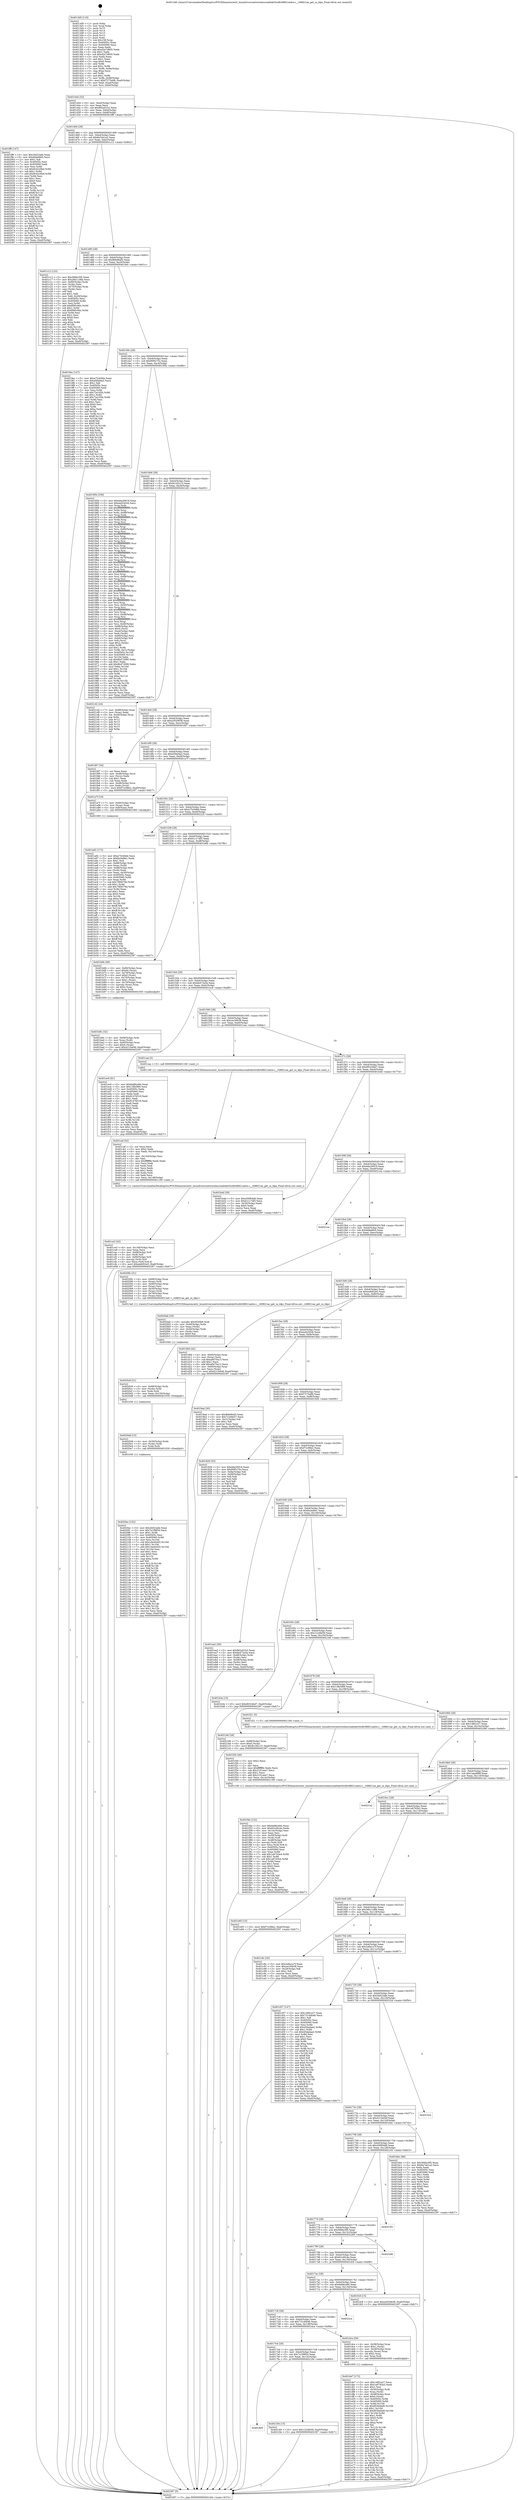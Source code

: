 digraph "0x4013d0" {
  label = "0x4013d0 (/mnt/c/Users/mathe/Desktop/tcc/POCII/binaries/extr_linuxdriversnetwirelessrealtekrtlwifirtl8821aehw.c__rtl8821ae_get_ra_ldpc_Final-ollvm.out::main(0))"
  labelloc = "t"
  node[shape=record]

  Entry [label="",width=0.3,height=0.3,shape=circle,fillcolor=black,style=filled]
  "0x401444" [label="{
     0x401444 [32]\l
     | [instrs]\l
     &nbsp;&nbsp;0x401444 \<+6\>: mov -0xa0(%rbp),%eax\l
     &nbsp;&nbsp;0x40144a \<+2\>: mov %eax,%ecx\l
     &nbsp;&nbsp;0x40144c \<+6\>: sub $0x862a01b2,%ecx\l
     &nbsp;&nbsp;0x401452 \<+6\>: mov %eax,-0xb4(%rbp)\l
     &nbsp;&nbsp;0x401458 \<+6\>: mov %ecx,-0xb8(%rbp)\l
     &nbsp;&nbsp;0x40145e \<+6\>: je 0000000000401ff9 \<main+0xc29\>\l
  }"]
  "0x401ff9" [label="{
     0x401ff9 [147]\l
     | [instrs]\l
     &nbsp;&nbsp;0x401ff9 \<+5\>: mov $0x2b022afe,%eax\l
     &nbsp;&nbsp;0x401ffe \<+5\>: mov $0xddde6fe5,%ecx\l
     &nbsp;&nbsp;0x402003 \<+2\>: mov $0x1,%dl\l
     &nbsp;&nbsp;0x402005 \<+7\>: mov 0x40505c,%esi\l
     &nbsp;&nbsp;0x40200c \<+7\>: mov 0x405060,%edi\l
     &nbsp;&nbsp;0x402013 \<+3\>: mov %esi,%r8d\l
     &nbsp;&nbsp;0x402016 \<+7\>: sub $0x9c42c0bd,%r8d\l
     &nbsp;&nbsp;0x40201d \<+4\>: sub $0x1,%r8d\l
     &nbsp;&nbsp;0x402021 \<+7\>: add $0x9c42c0bd,%r8d\l
     &nbsp;&nbsp;0x402028 \<+4\>: imul %r8d,%esi\l
     &nbsp;&nbsp;0x40202c \<+3\>: and $0x1,%esi\l
     &nbsp;&nbsp;0x40202f \<+3\>: cmp $0x0,%esi\l
     &nbsp;&nbsp;0x402032 \<+4\>: sete %r9b\l
     &nbsp;&nbsp;0x402036 \<+3\>: cmp $0xa,%edi\l
     &nbsp;&nbsp;0x402039 \<+4\>: setl %r10b\l
     &nbsp;&nbsp;0x40203d \<+3\>: mov %r9b,%r11b\l
     &nbsp;&nbsp;0x402040 \<+4\>: xor $0xff,%r11b\l
     &nbsp;&nbsp;0x402044 \<+3\>: mov %r10b,%bl\l
     &nbsp;&nbsp;0x402047 \<+3\>: xor $0xff,%bl\l
     &nbsp;&nbsp;0x40204a \<+3\>: xor $0x0,%dl\l
     &nbsp;&nbsp;0x40204d \<+3\>: mov %r11b,%r14b\l
     &nbsp;&nbsp;0x402050 \<+4\>: and $0x0,%r14b\l
     &nbsp;&nbsp;0x402054 \<+3\>: and %dl,%r9b\l
     &nbsp;&nbsp;0x402057 \<+3\>: mov %bl,%r15b\l
     &nbsp;&nbsp;0x40205a \<+4\>: and $0x0,%r15b\l
     &nbsp;&nbsp;0x40205e \<+3\>: and %dl,%r10b\l
     &nbsp;&nbsp;0x402061 \<+3\>: or %r9b,%r14b\l
     &nbsp;&nbsp;0x402064 \<+3\>: or %r10b,%r15b\l
     &nbsp;&nbsp;0x402067 \<+3\>: xor %r15b,%r14b\l
     &nbsp;&nbsp;0x40206a \<+3\>: or %bl,%r11b\l
     &nbsp;&nbsp;0x40206d \<+4\>: xor $0xff,%r11b\l
     &nbsp;&nbsp;0x402071 \<+3\>: or $0x0,%dl\l
     &nbsp;&nbsp;0x402074 \<+3\>: and %dl,%r11b\l
     &nbsp;&nbsp;0x402077 \<+3\>: or %r11b,%r14b\l
     &nbsp;&nbsp;0x40207a \<+4\>: test $0x1,%r14b\l
     &nbsp;&nbsp;0x40207e \<+3\>: cmovne %ecx,%eax\l
     &nbsp;&nbsp;0x402081 \<+6\>: mov %eax,-0xa0(%rbp)\l
     &nbsp;&nbsp;0x402087 \<+5\>: jmp 0000000000402397 \<main+0xfc7\>\l
  }"]
  "0x401464" [label="{
     0x401464 [28]\l
     | [instrs]\l
     &nbsp;&nbsp;0x401464 \<+5\>: jmp 0000000000401469 \<main+0x99\>\l
     &nbsp;&nbsp;0x401469 \<+6\>: mov -0xb4(%rbp),%eax\l
     &nbsp;&nbsp;0x40146f \<+5\>: sub $0x8a7eb1a2,%eax\l
     &nbsp;&nbsp;0x401474 \<+6\>: mov %eax,-0xbc(%rbp)\l
     &nbsp;&nbsp;0x40147a \<+6\>: je 0000000000401c12 \<main+0x842\>\l
  }"]
  Exit [label="",width=0.3,height=0.3,shape=circle,fillcolor=black,style=filled,peripheries=2]
  "0x401c12" [label="{
     0x401c12 [122]\l
     | [instrs]\l
     &nbsp;&nbsp;0x401c12 \<+5\>: mov $0x566bc5f5,%eax\l
     &nbsp;&nbsp;0x401c17 \<+5\>: mov $0x26b11d6b,%ecx\l
     &nbsp;&nbsp;0x401c1c \<+4\>: mov -0x60(%rbp),%rdx\l
     &nbsp;&nbsp;0x401c20 \<+2\>: mov (%rdx),%esi\l
     &nbsp;&nbsp;0x401c22 \<+4\>: mov -0x70(%rbp),%rdx\l
     &nbsp;&nbsp;0x401c26 \<+2\>: cmp (%rdx),%esi\l
     &nbsp;&nbsp;0x401c28 \<+4\>: setl %dil\l
     &nbsp;&nbsp;0x401c2c \<+4\>: and $0x1,%dil\l
     &nbsp;&nbsp;0x401c30 \<+4\>: mov %dil,-0x29(%rbp)\l
     &nbsp;&nbsp;0x401c34 \<+7\>: mov 0x40505c,%esi\l
     &nbsp;&nbsp;0x401c3b \<+8\>: mov 0x405060,%r8d\l
     &nbsp;&nbsp;0x401c43 \<+3\>: mov %esi,%r9d\l
     &nbsp;&nbsp;0x401c46 \<+7\>: add $0xf085c9dc,%r9d\l
     &nbsp;&nbsp;0x401c4d \<+4\>: sub $0x1,%r9d\l
     &nbsp;&nbsp;0x401c51 \<+7\>: sub $0xf085c9dc,%r9d\l
     &nbsp;&nbsp;0x401c58 \<+4\>: imul %r9d,%esi\l
     &nbsp;&nbsp;0x401c5c \<+3\>: and $0x1,%esi\l
     &nbsp;&nbsp;0x401c5f \<+3\>: cmp $0x0,%esi\l
     &nbsp;&nbsp;0x401c62 \<+4\>: sete %dil\l
     &nbsp;&nbsp;0x401c66 \<+4\>: cmp $0xa,%r8d\l
     &nbsp;&nbsp;0x401c6a \<+4\>: setl %r10b\l
     &nbsp;&nbsp;0x401c6e \<+3\>: mov %dil,%r11b\l
     &nbsp;&nbsp;0x401c71 \<+3\>: and %r10b,%r11b\l
     &nbsp;&nbsp;0x401c74 \<+3\>: xor %r10b,%dil\l
     &nbsp;&nbsp;0x401c77 \<+3\>: or %dil,%r11b\l
     &nbsp;&nbsp;0x401c7a \<+4\>: test $0x1,%r11b\l
     &nbsp;&nbsp;0x401c7e \<+3\>: cmovne %ecx,%eax\l
     &nbsp;&nbsp;0x401c81 \<+6\>: mov %eax,-0xa0(%rbp)\l
     &nbsp;&nbsp;0x401c87 \<+5\>: jmp 0000000000402397 \<main+0xfc7\>\l
  }"]
  "0x401480" [label="{
     0x401480 [28]\l
     | [instrs]\l
     &nbsp;&nbsp;0x401480 \<+5\>: jmp 0000000000401485 \<main+0xb5\>\l
     &nbsp;&nbsp;0x401485 \<+6\>: mov -0xb4(%rbp),%eax\l
     &nbsp;&nbsp;0x40148b \<+5\>: sub $0x8bb96af3,%eax\l
     &nbsp;&nbsp;0x401490 \<+6\>: mov %eax,-0xc0(%rbp)\l
     &nbsp;&nbsp;0x401496 \<+6\>: je 00000000004019ec \<main+0x61c\>\l
  }"]
  "0x401800" [label="{
     0x401800\l
  }", style=dashed]
  "0x4019ec" [label="{
     0x4019ec [147]\l
     | [instrs]\l
     &nbsp;&nbsp;0x4019ec \<+5\>: mov $0xa75c64bb,%eax\l
     &nbsp;&nbsp;0x4019f1 \<+5\>: mov $0xa5f4d4a2,%ecx\l
     &nbsp;&nbsp;0x4019f6 \<+2\>: mov $0x1,%dl\l
     &nbsp;&nbsp;0x4019f8 \<+7\>: mov 0x40505c,%esi\l
     &nbsp;&nbsp;0x4019ff \<+7\>: mov 0x405060,%edi\l
     &nbsp;&nbsp;0x401a06 \<+3\>: mov %esi,%r8d\l
     &nbsp;&nbsp;0x401a09 \<+7\>: sub $0x72e165b,%r8d\l
     &nbsp;&nbsp;0x401a10 \<+4\>: sub $0x1,%r8d\l
     &nbsp;&nbsp;0x401a14 \<+7\>: add $0x72e165b,%r8d\l
     &nbsp;&nbsp;0x401a1b \<+4\>: imul %r8d,%esi\l
     &nbsp;&nbsp;0x401a1f \<+3\>: and $0x1,%esi\l
     &nbsp;&nbsp;0x401a22 \<+3\>: cmp $0x0,%esi\l
     &nbsp;&nbsp;0x401a25 \<+4\>: sete %r9b\l
     &nbsp;&nbsp;0x401a29 \<+3\>: cmp $0xa,%edi\l
     &nbsp;&nbsp;0x401a2c \<+4\>: setl %r10b\l
     &nbsp;&nbsp;0x401a30 \<+3\>: mov %r9b,%r11b\l
     &nbsp;&nbsp;0x401a33 \<+4\>: xor $0xff,%r11b\l
     &nbsp;&nbsp;0x401a37 \<+3\>: mov %r10b,%bl\l
     &nbsp;&nbsp;0x401a3a \<+3\>: xor $0xff,%bl\l
     &nbsp;&nbsp;0x401a3d \<+3\>: xor $0x0,%dl\l
     &nbsp;&nbsp;0x401a40 \<+3\>: mov %r11b,%r14b\l
     &nbsp;&nbsp;0x401a43 \<+4\>: and $0x0,%r14b\l
     &nbsp;&nbsp;0x401a47 \<+3\>: and %dl,%r9b\l
     &nbsp;&nbsp;0x401a4a \<+3\>: mov %bl,%r15b\l
     &nbsp;&nbsp;0x401a4d \<+4\>: and $0x0,%r15b\l
     &nbsp;&nbsp;0x401a51 \<+3\>: and %dl,%r10b\l
     &nbsp;&nbsp;0x401a54 \<+3\>: or %r9b,%r14b\l
     &nbsp;&nbsp;0x401a57 \<+3\>: or %r10b,%r15b\l
     &nbsp;&nbsp;0x401a5a \<+3\>: xor %r15b,%r14b\l
     &nbsp;&nbsp;0x401a5d \<+3\>: or %bl,%r11b\l
     &nbsp;&nbsp;0x401a60 \<+4\>: xor $0xff,%r11b\l
     &nbsp;&nbsp;0x401a64 \<+3\>: or $0x0,%dl\l
     &nbsp;&nbsp;0x401a67 \<+3\>: and %dl,%r11b\l
     &nbsp;&nbsp;0x401a6a \<+3\>: or %r11b,%r14b\l
     &nbsp;&nbsp;0x401a6d \<+4\>: test $0x1,%r14b\l
     &nbsp;&nbsp;0x401a71 \<+3\>: cmovne %ecx,%eax\l
     &nbsp;&nbsp;0x401a74 \<+6\>: mov %eax,-0xa0(%rbp)\l
     &nbsp;&nbsp;0x401a7a \<+5\>: jmp 0000000000402397 \<main+0xfc7\>\l
  }"]
  "0x40149c" [label="{
     0x40149c [28]\l
     | [instrs]\l
     &nbsp;&nbsp;0x40149c \<+5\>: jmp 00000000004014a1 \<main+0xd1\>\l
     &nbsp;&nbsp;0x4014a1 \<+6\>: mov -0xb4(%rbp),%eax\l
     &nbsp;&nbsp;0x4014a7 \<+5\>: sub $0x90f5c75c,%eax\l
     &nbsp;&nbsp;0x4014ac \<+6\>: mov %eax,-0xc4(%rbp)\l
     &nbsp;&nbsp;0x4014b2 \<+6\>: je 000000000040185b \<main+0x48b\>\l
  }"]
  "0x402184" [label="{
     0x402184 [15]\l
     | [instrs]\l
     &nbsp;&nbsp;0x402184 \<+10\>: movl $0x1224fe59,-0xa0(%rbp)\l
     &nbsp;&nbsp;0x40218e \<+5\>: jmp 0000000000402397 \<main+0xfc7\>\l
  }"]
  "0x40185b" [label="{
     0x40185b [338]\l
     | [instrs]\l
     &nbsp;&nbsp;0x40185b \<+5\>: mov $0xdda26919,%eax\l
     &nbsp;&nbsp;0x401860 \<+5\>: mov $0xeed245c6,%ecx\l
     &nbsp;&nbsp;0x401865 \<+3\>: mov %rsp,%rdx\l
     &nbsp;&nbsp;0x401868 \<+4\>: add $0xfffffffffffffff0,%rdx\l
     &nbsp;&nbsp;0x40186c \<+3\>: mov %rdx,%rsp\l
     &nbsp;&nbsp;0x40186f \<+7\>: mov %rdx,-0x98(%rbp)\l
     &nbsp;&nbsp;0x401876 \<+3\>: mov %rsp,%rdx\l
     &nbsp;&nbsp;0x401879 \<+4\>: add $0xfffffffffffffff0,%rdx\l
     &nbsp;&nbsp;0x40187d \<+3\>: mov %rdx,%rsp\l
     &nbsp;&nbsp;0x401880 \<+3\>: mov %rsp,%rsi\l
     &nbsp;&nbsp;0x401883 \<+4\>: add $0xfffffffffffffff0,%rsi\l
     &nbsp;&nbsp;0x401887 \<+3\>: mov %rsi,%rsp\l
     &nbsp;&nbsp;0x40188a \<+7\>: mov %rsi,-0x90(%rbp)\l
     &nbsp;&nbsp;0x401891 \<+3\>: mov %rsp,%rsi\l
     &nbsp;&nbsp;0x401894 \<+4\>: add $0xfffffffffffffff0,%rsi\l
     &nbsp;&nbsp;0x401898 \<+3\>: mov %rsi,%rsp\l
     &nbsp;&nbsp;0x40189b \<+7\>: mov %rsi,-0x88(%rbp)\l
     &nbsp;&nbsp;0x4018a2 \<+3\>: mov %rsp,%rsi\l
     &nbsp;&nbsp;0x4018a5 \<+4\>: add $0xfffffffffffffff0,%rsi\l
     &nbsp;&nbsp;0x4018a9 \<+3\>: mov %rsi,%rsp\l
     &nbsp;&nbsp;0x4018ac \<+4\>: mov %rsi,-0x80(%rbp)\l
     &nbsp;&nbsp;0x4018b0 \<+3\>: mov %rsp,%rsi\l
     &nbsp;&nbsp;0x4018b3 \<+4\>: add $0xfffffffffffffff0,%rsi\l
     &nbsp;&nbsp;0x4018b7 \<+3\>: mov %rsi,%rsp\l
     &nbsp;&nbsp;0x4018ba \<+4\>: mov %rsi,-0x78(%rbp)\l
     &nbsp;&nbsp;0x4018be \<+3\>: mov %rsp,%rsi\l
     &nbsp;&nbsp;0x4018c1 \<+4\>: add $0xfffffffffffffff0,%rsi\l
     &nbsp;&nbsp;0x4018c5 \<+3\>: mov %rsi,%rsp\l
     &nbsp;&nbsp;0x4018c8 \<+4\>: mov %rsi,-0x70(%rbp)\l
     &nbsp;&nbsp;0x4018cc \<+3\>: mov %rsp,%rsi\l
     &nbsp;&nbsp;0x4018cf \<+4\>: add $0xfffffffffffffff0,%rsi\l
     &nbsp;&nbsp;0x4018d3 \<+3\>: mov %rsi,%rsp\l
     &nbsp;&nbsp;0x4018d6 \<+4\>: mov %rsi,-0x68(%rbp)\l
     &nbsp;&nbsp;0x4018da \<+3\>: mov %rsp,%rsi\l
     &nbsp;&nbsp;0x4018dd \<+4\>: add $0xfffffffffffffff0,%rsi\l
     &nbsp;&nbsp;0x4018e1 \<+3\>: mov %rsi,%rsp\l
     &nbsp;&nbsp;0x4018e4 \<+4\>: mov %rsi,-0x60(%rbp)\l
     &nbsp;&nbsp;0x4018e8 \<+3\>: mov %rsp,%rsi\l
     &nbsp;&nbsp;0x4018eb \<+4\>: add $0xfffffffffffffff0,%rsi\l
     &nbsp;&nbsp;0x4018ef \<+3\>: mov %rsi,%rsp\l
     &nbsp;&nbsp;0x4018f2 \<+4\>: mov %rsi,-0x58(%rbp)\l
     &nbsp;&nbsp;0x4018f6 \<+3\>: mov %rsp,%rsi\l
     &nbsp;&nbsp;0x4018f9 \<+4\>: add $0xfffffffffffffff0,%rsi\l
     &nbsp;&nbsp;0x4018fd \<+3\>: mov %rsi,%rsp\l
     &nbsp;&nbsp;0x401900 \<+4\>: mov %rsi,-0x50(%rbp)\l
     &nbsp;&nbsp;0x401904 \<+3\>: mov %rsp,%rsi\l
     &nbsp;&nbsp;0x401907 \<+4\>: add $0xfffffffffffffff0,%rsi\l
     &nbsp;&nbsp;0x40190b \<+3\>: mov %rsi,%rsp\l
     &nbsp;&nbsp;0x40190e \<+4\>: mov %rsi,-0x48(%rbp)\l
     &nbsp;&nbsp;0x401912 \<+3\>: mov %rsp,%rsi\l
     &nbsp;&nbsp;0x401915 \<+4\>: add $0xfffffffffffffff0,%rsi\l
     &nbsp;&nbsp;0x401919 \<+3\>: mov %rsi,%rsp\l
     &nbsp;&nbsp;0x40191c \<+4\>: mov %rsi,-0x40(%rbp)\l
     &nbsp;&nbsp;0x401920 \<+7\>: mov -0x98(%rbp),%rsi\l
     &nbsp;&nbsp;0x401927 \<+6\>: movl $0x0,(%rsi)\l
     &nbsp;&nbsp;0x40192d \<+6\>: mov -0xa4(%rbp),%edi\l
     &nbsp;&nbsp;0x401933 \<+2\>: mov %edi,(%rdx)\l
     &nbsp;&nbsp;0x401935 \<+7\>: mov -0x90(%rbp),%rsi\l
     &nbsp;&nbsp;0x40193c \<+7\>: mov -0xb0(%rbp),%r8\l
     &nbsp;&nbsp;0x401943 \<+3\>: mov %r8,(%rsi)\l
     &nbsp;&nbsp;0x401946 \<+3\>: cmpl $0x2,(%rdx)\l
     &nbsp;&nbsp;0x401949 \<+4\>: setne %r9b\l
     &nbsp;&nbsp;0x40194d \<+4\>: and $0x1,%r9b\l
     &nbsp;&nbsp;0x401951 \<+4\>: mov %r9b,-0x31(%rbp)\l
     &nbsp;&nbsp;0x401955 \<+8\>: mov 0x40505c,%r10d\l
     &nbsp;&nbsp;0x40195d \<+8\>: mov 0x405060,%r11d\l
     &nbsp;&nbsp;0x401965 \<+3\>: mov %r10d,%ebx\l
     &nbsp;&nbsp;0x401968 \<+6\>: sub $0x8b472990,%ebx\l
     &nbsp;&nbsp;0x40196e \<+3\>: sub $0x1,%ebx\l
     &nbsp;&nbsp;0x401971 \<+6\>: add $0x8b472990,%ebx\l
     &nbsp;&nbsp;0x401977 \<+4\>: imul %ebx,%r10d\l
     &nbsp;&nbsp;0x40197b \<+4\>: and $0x1,%r10d\l
     &nbsp;&nbsp;0x40197f \<+4\>: cmp $0x0,%r10d\l
     &nbsp;&nbsp;0x401983 \<+4\>: sete %r9b\l
     &nbsp;&nbsp;0x401987 \<+4\>: cmp $0xa,%r11d\l
     &nbsp;&nbsp;0x40198b \<+4\>: setl %r14b\l
     &nbsp;&nbsp;0x40198f \<+3\>: mov %r9b,%r15b\l
     &nbsp;&nbsp;0x401992 \<+3\>: and %r14b,%r15b\l
     &nbsp;&nbsp;0x401995 \<+3\>: xor %r14b,%r9b\l
     &nbsp;&nbsp;0x401998 \<+3\>: or %r9b,%r15b\l
     &nbsp;&nbsp;0x40199b \<+4\>: test $0x1,%r15b\l
     &nbsp;&nbsp;0x40199f \<+3\>: cmovne %ecx,%eax\l
     &nbsp;&nbsp;0x4019a2 \<+6\>: mov %eax,-0xa0(%rbp)\l
     &nbsp;&nbsp;0x4019a8 \<+5\>: jmp 0000000000402397 \<main+0xfc7\>\l
  }"]
  "0x4014b8" [label="{
     0x4014b8 [28]\l
     | [instrs]\l
     &nbsp;&nbsp;0x4014b8 \<+5\>: jmp 00000000004014bd \<main+0xed\>\l
     &nbsp;&nbsp;0x4014bd \<+6\>: mov -0xb4(%rbp),%eax\l
     &nbsp;&nbsp;0x4014c3 \<+5\>: sub $0x9c182c13,%eax\l
     &nbsp;&nbsp;0x4014c8 \<+6\>: mov %eax,-0xc8(%rbp)\l
     &nbsp;&nbsp;0x4014ce \<+6\>: je 00000000004021d2 \<main+0xe02\>\l
  }"]
  "0x4020ec" [label="{
     0x4020ec [152]\l
     | [instrs]\l
     &nbsp;&nbsp;0x4020ec \<+5\>: mov $0x2b022afe,%eax\l
     &nbsp;&nbsp;0x4020f1 \<+5\>: mov $0x7a1f9854,%ecx\l
     &nbsp;&nbsp;0x4020f6 \<+3\>: mov $0x1,%r8b\l
     &nbsp;&nbsp;0x4020f9 \<+7\>: mov 0x40505c,%esi\l
     &nbsp;&nbsp;0x402100 \<+8\>: mov 0x405060,%r9d\l
     &nbsp;&nbsp;0x402108 \<+3\>: mov %esi,%r10d\l
     &nbsp;&nbsp;0x40210b \<+7\>: sub $0x1de44445,%r10d\l
     &nbsp;&nbsp;0x402112 \<+4\>: sub $0x1,%r10d\l
     &nbsp;&nbsp;0x402116 \<+7\>: add $0x1de44445,%r10d\l
     &nbsp;&nbsp;0x40211d \<+4\>: imul %r10d,%esi\l
     &nbsp;&nbsp;0x402121 \<+3\>: and $0x1,%esi\l
     &nbsp;&nbsp;0x402124 \<+3\>: cmp $0x0,%esi\l
     &nbsp;&nbsp;0x402127 \<+4\>: sete %r11b\l
     &nbsp;&nbsp;0x40212b \<+4\>: cmp $0xa,%r9d\l
     &nbsp;&nbsp;0x40212f \<+3\>: setl %bl\l
     &nbsp;&nbsp;0x402132 \<+3\>: mov %r11b,%r14b\l
     &nbsp;&nbsp;0x402135 \<+4\>: xor $0xff,%r14b\l
     &nbsp;&nbsp;0x402139 \<+3\>: mov %bl,%r15b\l
     &nbsp;&nbsp;0x40213c \<+4\>: xor $0xff,%r15b\l
     &nbsp;&nbsp;0x402140 \<+4\>: xor $0x1,%r8b\l
     &nbsp;&nbsp;0x402144 \<+3\>: mov %r14b,%r12b\l
     &nbsp;&nbsp;0x402147 \<+4\>: and $0xff,%r12b\l
     &nbsp;&nbsp;0x40214b \<+3\>: and %r8b,%r11b\l
     &nbsp;&nbsp;0x40214e \<+3\>: mov %r15b,%r13b\l
     &nbsp;&nbsp;0x402151 \<+4\>: and $0xff,%r13b\l
     &nbsp;&nbsp;0x402155 \<+3\>: and %r8b,%bl\l
     &nbsp;&nbsp;0x402158 \<+3\>: or %r11b,%r12b\l
     &nbsp;&nbsp;0x40215b \<+3\>: or %bl,%r13b\l
     &nbsp;&nbsp;0x40215e \<+3\>: xor %r13b,%r12b\l
     &nbsp;&nbsp;0x402161 \<+3\>: or %r15b,%r14b\l
     &nbsp;&nbsp;0x402164 \<+4\>: xor $0xff,%r14b\l
     &nbsp;&nbsp;0x402168 \<+4\>: or $0x1,%r8b\l
     &nbsp;&nbsp;0x40216c \<+3\>: and %r8b,%r14b\l
     &nbsp;&nbsp;0x40216f \<+3\>: or %r14b,%r12b\l
     &nbsp;&nbsp;0x402172 \<+4\>: test $0x1,%r12b\l
     &nbsp;&nbsp;0x402176 \<+3\>: cmovne %ecx,%eax\l
     &nbsp;&nbsp;0x402179 \<+6\>: mov %eax,-0xa0(%rbp)\l
     &nbsp;&nbsp;0x40217f \<+5\>: jmp 0000000000402397 \<main+0xfc7\>\l
  }"]
  "0x4021d2" [label="{
     0x4021d2 [24]\l
     | [instrs]\l
     &nbsp;&nbsp;0x4021d2 \<+7\>: mov -0x98(%rbp),%rax\l
     &nbsp;&nbsp;0x4021d9 \<+2\>: mov (%rax),%eax\l
     &nbsp;&nbsp;0x4021db \<+4\>: lea -0x28(%rbp),%rsp\l
     &nbsp;&nbsp;0x4021df \<+1\>: pop %rbx\l
     &nbsp;&nbsp;0x4021e0 \<+2\>: pop %r12\l
     &nbsp;&nbsp;0x4021e2 \<+2\>: pop %r13\l
     &nbsp;&nbsp;0x4021e4 \<+2\>: pop %r14\l
     &nbsp;&nbsp;0x4021e6 \<+2\>: pop %r15\l
     &nbsp;&nbsp;0x4021e8 \<+1\>: pop %rbp\l
     &nbsp;&nbsp;0x4021e9 \<+1\>: ret\l
  }"]
  "0x4014d4" [label="{
     0x4014d4 [28]\l
     | [instrs]\l
     &nbsp;&nbsp;0x4014d4 \<+5\>: jmp 00000000004014d9 \<main+0x109\>\l
     &nbsp;&nbsp;0x4014d9 \<+6\>: mov -0xb4(%rbp),%eax\l
     &nbsp;&nbsp;0x4014df \<+5\>: sub $0xa3020838,%eax\l
     &nbsp;&nbsp;0x4014e4 \<+6\>: mov %eax,-0xcc(%rbp)\l
     &nbsp;&nbsp;0x4014ea \<+6\>: je 0000000000401fd7 \<main+0xc07\>\l
  }"]
  "0x4020dd" [label="{
     0x4020dd [15]\l
     | [instrs]\l
     &nbsp;&nbsp;0x4020dd \<+4\>: mov -0x50(%rbp),%rdx\l
     &nbsp;&nbsp;0x4020e1 \<+3\>: mov (%rdx),%rdx\l
     &nbsp;&nbsp;0x4020e4 \<+3\>: mov %rdx,%rdi\l
     &nbsp;&nbsp;0x4020e7 \<+5\>: call 0000000000401030 \<free@plt\>\l
     | [calls]\l
     &nbsp;&nbsp;0x401030 \{1\} (unknown)\l
  }"]
  "0x401fd7" [label="{
     0x401fd7 [34]\l
     | [instrs]\l
     &nbsp;&nbsp;0x401fd7 \<+2\>: xor %eax,%eax\l
     &nbsp;&nbsp;0x401fd9 \<+4\>: mov -0x48(%rbp),%rcx\l
     &nbsp;&nbsp;0x401fdd \<+2\>: mov (%rcx),%edx\l
     &nbsp;&nbsp;0x401fdf \<+3\>: sub $0x1,%eax\l
     &nbsp;&nbsp;0x401fe2 \<+2\>: sub %eax,%edx\l
     &nbsp;&nbsp;0x401fe4 \<+4\>: mov -0x48(%rbp),%rcx\l
     &nbsp;&nbsp;0x401fe8 \<+2\>: mov %edx,(%rcx)\l
     &nbsp;&nbsp;0x401fea \<+10\>: movl $0xf7cc98e2,-0xa0(%rbp)\l
     &nbsp;&nbsp;0x401ff4 \<+5\>: jmp 0000000000402397 \<main+0xfc7\>\l
  }"]
  "0x4014f0" [label="{
     0x4014f0 [28]\l
     | [instrs]\l
     &nbsp;&nbsp;0x4014f0 \<+5\>: jmp 00000000004014f5 \<main+0x125\>\l
     &nbsp;&nbsp;0x4014f5 \<+6\>: mov -0xb4(%rbp),%eax\l
     &nbsp;&nbsp;0x4014fb \<+5\>: sub $0xa5f4d4a2,%eax\l
     &nbsp;&nbsp;0x401500 \<+6\>: mov %eax,-0xd0(%rbp)\l
     &nbsp;&nbsp;0x401506 \<+6\>: je 0000000000401a7f \<main+0x6af\>\l
  }"]
  "0x4020c8" [label="{
     0x4020c8 [21]\l
     | [instrs]\l
     &nbsp;&nbsp;0x4020c8 \<+4\>: mov -0x68(%rbp),%rdx\l
     &nbsp;&nbsp;0x4020cc \<+3\>: mov (%rdx),%rdx\l
     &nbsp;&nbsp;0x4020cf \<+3\>: mov %rdx,%rdi\l
     &nbsp;&nbsp;0x4020d2 \<+6\>: mov %eax,-0x150(%rbp)\l
     &nbsp;&nbsp;0x4020d8 \<+5\>: call 0000000000401030 \<free@plt\>\l
     | [calls]\l
     &nbsp;&nbsp;0x401030 \{1\} (unknown)\l
  }"]
  "0x401a7f" [label="{
     0x401a7f [19]\l
     | [instrs]\l
     &nbsp;&nbsp;0x401a7f \<+7\>: mov -0x90(%rbp),%rax\l
     &nbsp;&nbsp;0x401a86 \<+3\>: mov (%rax),%rax\l
     &nbsp;&nbsp;0x401a89 \<+4\>: mov 0x8(%rax),%rdi\l
     &nbsp;&nbsp;0x401a8d \<+5\>: call 0000000000401060 \<atoi@plt\>\l
     | [calls]\l
     &nbsp;&nbsp;0x401060 \{1\} (unknown)\l
  }"]
  "0x40150c" [label="{
     0x40150c [28]\l
     | [instrs]\l
     &nbsp;&nbsp;0x40150c \<+5\>: jmp 0000000000401511 \<main+0x141\>\l
     &nbsp;&nbsp;0x401511 \<+6\>: mov -0xb4(%rbp),%eax\l
     &nbsp;&nbsp;0x401517 \<+5\>: sub $0xa75c64bb,%eax\l
     &nbsp;&nbsp;0x40151c \<+6\>: mov %eax,-0xd4(%rbp)\l
     &nbsp;&nbsp;0x401522 \<+6\>: je 000000000040222f \<main+0xe5f\>\l
  }"]
  "0x4020ab" [label="{
     0x4020ab [29]\l
     | [instrs]\l
     &nbsp;&nbsp;0x4020ab \<+10\>: movabs $0x4030b6,%rdi\l
     &nbsp;&nbsp;0x4020b5 \<+4\>: mov -0x40(%rbp),%rdx\l
     &nbsp;&nbsp;0x4020b9 \<+2\>: mov %eax,(%rdx)\l
     &nbsp;&nbsp;0x4020bb \<+4\>: mov -0x40(%rbp),%rdx\l
     &nbsp;&nbsp;0x4020bf \<+2\>: mov (%rdx),%esi\l
     &nbsp;&nbsp;0x4020c1 \<+2\>: mov $0x0,%al\l
     &nbsp;&nbsp;0x4020c3 \<+5\>: call 0000000000401040 \<printf@plt\>\l
     | [calls]\l
     &nbsp;&nbsp;0x401040 \{1\} (unknown)\l
  }"]
  "0x40222f" [label="{
     0x40222f\l
  }", style=dashed]
  "0x401528" [label="{
     0x401528 [28]\l
     | [instrs]\l
     &nbsp;&nbsp;0x401528 \<+5\>: jmp 000000000040152d \<main+0x15d\>\l
     &nbsp;&nbsp;0x40152d \<+6\>: mov -0xb4(%rbp),%eax\l
     &nbsp;&nbsp;0x401533 \<+5\>: sub $0xb1c17df3,%eax\l
     &nbsp;&nbsp;0x401538 \<+6\>: mov %eax,-0xd8(%rbp)\l
     &nbsp;&nbsp;0x40153e \<+6\>: je 0000000000401b6b \<main+0x79b\>\l
  }"]
  "0x401f4e" [label="{
     0x401f4e [122]\l
     | [instrs]\l
     &nbsp;&nbsp;0x401f4e \<+5\>: mov $0x6a86ce84,%ecx\l
     &nbsp;&nbsp;0x401f53 \<+5\>: mov $0x62c49c4a,%edx\l
     &nbsp;&nbsp;0x401f58 \<+6\>: mov -0x14c(%rbp),%esi\l
     &nbsp;&nbsp;0x401f5e \<+3\>: imul %eax,%esi\l
     &nbsp;&nbsp;0x401f61 \<+4\>: mov -0x50(%rbp),%rdi\l
     &nbsp;&nbsp;0x401f65 \<+3\>: mov (%rdi),%rdi\l
     &nbsp;&nbsp;0x401f68 \<+4\>: mov -0x48(%rbp),%r8\l
     &nbsp;&nbsp;0x401f6c \<+3\>: movslq (%r8),%r8\l
     &nbsp;&nbsp;0x401f6f \<+4\>: mov %esi,(%rdi,%r8,4)\l
     &nbsp;&nbsp;0x401f73 \<+7\>: mov 0x40505c,%eax\l
     &nbsp;&nbsp;0x401f7a \<+7\>: mov 0x405060,%esi\l
     &nbsp;&nbsp;0x401f81 \<+3\>: mov %eax,%r9d\l
     &nbsp;&nbsp;0x401f84 \<+7\>: add $0x1a67d3e4,%r9d\l
     &nbsp;&nbsp;0x401f8b \<+4\>: sub $0x1,%r9d\l
     &nbsp;&nbsp;0x401f8f \<+7\>: sub $0x1a67d3e4,%r9d\l
     &nbsp;&nbsp;0x401f96 \<+4\>: imul %r9d,%eax\l
     &nbsp;&nbsp;0x401f9a \<+3\>: and $0x1,%eax\l
     &nbsp;&nbsp;0x401f9d \<+3\>: cmp $0x0,%eax\l
     &nbsp;&nbsp;0x401fa0 \<+4\>: sete %r10b\l
     &nbsp;&nbsp;0x401fa4 \<+3\>: cmp $0xa,%esi\l
     &nbsp;&nbsp;0x401fa7 \<+4\>: setl %r11b\l
     &nbsp;&nbsp;0x401fab \<+3\>: mov %r10b,%bl\l
     &nbsp;&nbsp;0x401fae \<+3\>: and %r11b,%bl\l
     &nbsp;&nbsp;0x401fb1 \<+3\>: xor %r11b,%r10b\l
     &nbsp;&nbsp;0x401fb4 \<+3\>: or %r10b,%bl\l
     &nbsp;&nbsp;0x401fb7 \<+3\>: test $0x1,%bl\l
     &nbsp;&nbsp;0x401fba \<+3\>: cmovne %edx,%ecx\l
     &nbsp;&nbsp;0x401fbd \<+6\>: mov %ecx,-0xa0(%rbp)\l
     &nbsp;&nbsp;0x401fc3 \<+5\>: jmp 0000000000402397 \<main+0xfc7\>\l
  }"]
  "0x401b6b" [label="{
     0x401b6b [49]\l
     | [instrs]\l
     &nbsp;&nbsp;0x401b6b \<+4\>: mov -0x80(%rbp),%rax\l
     &nbsp;&nbsp;0x401b6f \<+6\>: movl $0x64,(%rax)\l
     &nbsp;&nbsp;0x401b75 \<+4\>: mov -0x78(%rbp),%rax\l
     &nbsp;&nbsp;0x401b79 \<+6\>: movl $0x0,(%rax)\l
     &nbsp;&nbsp;0x401b7f \<+4\>: mov -0x70(%rbp),%rax\l
     &nbsp;&nbsp;0x401b83 \<+6\>: movl $0x1,(%rax)\l
     &nbsp;&nbsp;0x401b89 \<+4\>: mov -0x70(%rbp),%rax\l
     &nbsp;&nbsp;0x401b8d \<+3\>: movslq (%rax),%rax\l
     &nbsp;&nbsp;0x401b90 \<+4\>: shl $0x2,%rax\l
     &nbsp;&nbsp;0x401b94 \<+3\>: mov %rax,%rdi\l
     &nbsp;&nbsp;0x401b97 \<+5\>: call 0000000000401050 \<malloc@plt\>\l
     | [calls]\l
     &nbsp;&nbsp;0x401050 \{1\} (unknown)\l
  }"]
  "0x401544" [label="{
     0x401544 [28]\l
     | [instrs]\l
     &nbsp;&nbsp;0x401544 \<+5\>: jmp 0000000000401549 \<main+0x179\>\l
     &nbsp;&nbsp;0x401549 \<+6\>: mov -0xb4(%rbp),%eax\l
     &nbsp;&nbsp;0x40154f \<+5\>: sub $0xbb472a5a,%eax\l
     &nbsp;&nbsp;0x401554 \<+6\>: mov %eax,-0xdc(%rbp)\l
     &nbsp;&nbsp;0x40155a \<+6\>: je 0000000000401ec6 \<main+0xaf6\>\l
  }"]
  "0x401f26" [label="{
     0x401f26 [40]\l
     | [instrs]\l
     &nbsp;&nbsp;0x401f26 \<+5\>: mov $0x2,%ecx\l
     &nbsp;&nbsp;0x401f2b \<+1\>: cltd\l
     &nbsp;&nbsp;0x401f2c \<+2\>: idiv %ecx\l
     &nbsp;&nbsp;0x401f2e \<+6\>: imul $0xfffffffe,%edx,%ecx\l
     &nbsp;&nbsp;0x401f34 \<+6\>: sub $0x2101eea7,%ecx\l
     &nbsp;&nbsp;0x401f3a \<+3\>: add $0x1,%ecx\l
     &nbsp;&nbsp;0x401f3d \<+6\>: add $0x2101eea7,%ecx\l
     &nbsp;&nbsp;0x401f43 \<+6\>: mov %ecx,-0x14c(%rbp)\l
     &nbsp;&nbsp;0x401f49 \<+5\>: call 0000000000401160 \<next_i\>\l
     | [calls]\l
     &nbsp;&nbsp;0x401160 \{1\} (/mnt/c/Users/mathe/Desktop/tcc/POCII/binaries/extr_linuxdriversnetwirelessrealtekrtlwifirtl8821aehw.c__rtl8821ae_get_ra_ldpc_Final-ollvm.out::next_i)\l
  }"]
  "0x401ec6" [label="{
     0x401ec6 [91]\l
     | [instrs]\l
     &nbsp;&nbsp;0x401ec6 \<+5\>: mov $0x6a86ce84,%eax\l
     &nbsp;&nbsp;0x401ecb \<+5\>: mov $0x13fb5f69,%ecx\l
     &nbsp;&nbsp;0x401ed0 \<+7\>: mov 0x40505c,%edx\l
     &nbsp;&nbsp;0x401ed7 \<+7\>: mov 0x405060,%esi\l
     &nbsp;&nbsp;0x401ede \<+2\>: mov %edx,%edi\l
     &nbsp;&nbsp;0x401ee0 \<+6\>: add $0x81476519,%edi\l
     &nbsp;&nbsp;0x401ee6 \<+3\>: sub $0x1,%edi\l
     &nbsp;&nbsp;0x401ee9 \<+6\>: sub $0x81476519,%edi\l
     &nbsp;&nbsp;0x401eef \<+3\>: imul %edi,%edx\l
     &nbsp;&nbsp;0x401ef2 \<+3\>: and $0x1,%edx\l
     &nbsp;&nbsp;0x401ef5 \<+3\>: cmp $0x0,%edx\l
     &nbsp;&nbsp;0x401ef8 \<+4\>: sete %r8b\l
     &nbsp;&nbsp;0x401efc \<+3\>: cmp $0xa,%esi\l
     &nbsp;&nbsp;0x401eff \<+4\>: setl %r9b\l
     &nbsp;&nbsp;0x401f03 \<+3\>: mov %r8b,%r10b\l
     &nbsp;&nbsp;0x401f06 \<+3\>: and %r9b,%r10b\l
     &nbsp;&nbsp;0x401f09 \<+3\>: xor %r9b,%r8b\l
     &nbsp;&nbsp;0x401f0c \<+3\>: or %r8b,%r10b\l
     &nbsp;&nbsp;0x401f0f \<+4\>: test $0x1,%r10b\l
     &nbsp;&nbsp;0x401f13 \<+3\>: cmovne %ecx,%eax\l
     &nbsp;&nbsp;0x401f16 \<+6\>: mov %eax,-0xa0(%rbp)\l
     &nbsp;&nbsp;0x401f1c \<+5\>: jmp 0000000000402397 \<main+0xfc7\>\l
  }"]
  "0x401560" [label="{
     0x401560 [28]\l
     | [instrs]\l
     &nbsp;&nbsp;0x401560 \<+5\>: jmp 0000000000401565 \<main+0x195\>\l
     &nbsp;&nbsp;0x401565 \<+6\>: mov -0xb4(%rbp),%eax\l
     &nbsp;&nbsp;0x40156b \<+5\>: sub $0xcec30b38,%eax\l
     &nbsp;&nbsp;0x401570 \<+6\>: mov %eax,-0xe0(%rbp)\l
     &nbsp;&nbsp;0x401576 \<+6\>: je 0000000000401caa \<main+0x8da\>\l
  }"]
  "0x401de7" [label="{
     0x401de7 [172]\l
     | [instrs]\l
     &nbsp;&nbsp;0x401de7 \<+5\>: mov $0x146f1e27,%ecx\l
     &nbsp;&nbsp;0x401dec \<+5\>: mov $0x1e6793e2,%edx\l
     &nbsp;&nbsp;0x401df1 \<+3\>: mov $0x1,%sil\l
     &nbsp;&nbsp;0x401df4 \<+4\>: mov -0x50(%rbp),%rdi\l
     &nbsp;&nbsp;0x401df8 \<+3\>: mov %rax,(%rdi)\l
     &nbsp;&nbsp;0x401dfb \<+4\>: mov -0x48(%rbp),%rax\l
     &nbsp;&nbsp;0x401dff \<+6\>: movl $0x0,(%rax)\l
     &nbsp;&nbsp;0x401e05 \<+8\>: mov 0x40505c,%r8d\l
     &nbsp;&nbsp;0x401e0d \<+8\>: mov 0x405060,%r9d\l
     &nbsp;&nbsp;0x401e15 \<+3\>: mov %r8d,%r10d\l
     &nbsp;&nbsp;0x401e18 \<+7\>: sub $0x853bebd0,%r10d\l
     &nbsp;&nbsp;0x401e1f \<+4\>: sub $0x1,%r10d\l
     &nbsp;&nbsp;0x401e23 \<+7\>: add $0x853bebd0,%r10d\l
     &nbsp;&nbsp;0x401e2a \<+4\>: imul %r10d,%r8d\l
     &nbsp;&nbsp;0x401e2e \<+4\>: and $0x1,%r8d\l
     &nbsp;&nbsp;0x401e32 \<+4\>: cmp $0x0,%r8d\l
     &nbsp;&nbsp;0x401e36 \<+4\>: sete %r11b\l
     &nbsp;&nbsp;0x401e3a \<+4\>: cmp $0xa,%r9d\l
     &nbsp;&nbsp;0x401e3e \<+3\>: setl %bl\l
     &nbsp;&nbsp;0x401e41 \<+3\>: mov %r11b,%r14b\l
     &nbsp;&nbsp;0x401e44 \<+4\>: xor $0xff,%r14b\l
     &nbsp;&nbsp;0x401e48 \<+3\>: mov %bl,%r15b\l
     &nbsp;&nbsp;0x401e4b \<+4\>: xor $0xff,%r15b\l
     &nbsp;&nbsp;0x401e4f \<+4\>: xor $0x0,%sil\l
     &nbsp;&nbsp;0x401e53 \<+3\>: mov %r14b,%r12b\l
     &nbsp;&nbsp;0x401e56 \<+4\>: and $0x0,%r12b\l
     &nbsp;&nbsp;0x401e5a \<+3\>: and %sil,%r11b\l
     &nbsp;&nbsp;0x401e5d \<+3\>: mov %r15b,%r13b\l
     &nbsp;&nbsp;0x401e60 \<+4\>: and $0x0,%r13b\l
     &nbsp;&nbsp;0x401e64 \<+3\>: and %sil,%bl\l
     &nbsp;&nbsp;0x401e67 \<+3\>: or %r11b,%r12b\l
     &nbsp;&nbsp;0x401e6a \<+3\>: or %bl,%r13b\l
     &nbsp;&nbsp;0x401e6d \<+3\>: xor %r13b,%r12b\l
     &nbsp;&nbsp;0x401e70 \<+3\>: or %r15b,%r14b\l
     &nbsp;&nbsp;0x401e73 \<+4\>: xor $0xff,%r14b\l
     &nbsp;&nbsp;0x401e77 \<+4\>: or $0x0,%sil\l
     &nbsp;&nbsp;0x401e7b \<+3\>: and %sil,%r14b\l
     &nbsp;&nbsp;0x401e7e \<+3\>: or %r14b,%r12b\l
     &nbsp;&nbsp;0x401e81 \<+4\>: test $0x1,%r12b\l
     &nbsp;&nbsp;0x401e85 \<+3\>: cmovne %edx,%ecx\l
     &nbsp;&nbsp;0x401e88 \<+6\>: mov %ecx,-0xa0(%rbp)\l
     &nbsp;&nbsp;0x401e8e \<+5\>: jmp 0000000000402397 \<main+0xfc7\>\l
  }"]
  "0x401caa" [label="{
     0x401caa [5]\l
     | [instrs]\l
     &nbsp;&nbsp;0x401caa \<+5\>: call 0000000000401160 \<next_i\>\l
     | [calls]\l
     &nbsp;&nbsp;0x401160 \{1\} (/mnt/c/Users/mathe/Desktop/tcc/POCII/binaries/extr_linuxdriversnetwirelessrealtekrtlwifirtl8821aehw.c__rtl8821ae_get_ra_ldpc_Final-ollvm.out::next_i)\l
  }"]
  "0x40157c" [label="{
     0x40157c [28]\l
     | [instrs]\l
     &nbsp;&nbsp;0x40157c \<+5\>: jmp 0000000000401581 \<main+0x1b1\>\l
     &nbsp;&nbsp;0x401581 \<+6\>: mov -0xb4(%rbp),%eax\l
     &nbsp;&nbsp;0x401587 \<+5\>: sub $0xd9324bd7,%eax\l
     &nbsp;&nbsp;0x40158c \<+6\>: mov %eax,-0xe4(%rbp)\l
     &nbsp;&nbsp;0x401592 \<+6\>: je 0000000000401b4d \<main+0x77d\>\l
  }"]
  "0x4017e4" [label="{
     0x4017e4 [28]\l
     | [instrs]\l
     &nbsp;&nbsp;0x4017e4 \<+5\>: jmp 00000000004017e9 \<main+0x419\>\l
     &nbsp;&nbsp;0x4017e9 \<+6\>: mov -0xb4(%rbp),%eax\l
     &nbsp;&nbsp;0x4017ef \<+5\>: sub $0x7a1f9854,%eax\l
     &nbsp;&nbsp;0x4017f4 \<+6\>: mov %eax,-0x13c(%rbp)\l
     &nbsp;&nbsp;0x4017fa \<+6\>: je 0000000000402184 \<main+0xdb4\>\l
  }"]
  "0x401b4d" [label="{
     0x401b4d [30]\l
     | [instrs]\l
     &nbsp;&nbsp;0x401b4d \<+5\>: mov $0x456f04d6,%eax\l
     &nbsp;&nbsp;0x401b52 \<+5\>: mov $0xb1c17df3,%ecx\l
     &nbsp;&nbsp;0x401b57 \<+3\>: mov -0x30(%rbp),%edx\l
     &nbsp;&nbsp;0x401b5a \<+3\>: cmp $0x0,%edx\l
     &nbsp;&nbsp;0x401b5d \<+3\>: cmove %ecx,%eax\l
     &nbsp;&nbsp;0x401b60 \<+6\>: mov %eax,-0xa0(%rbp)\l
     &nbsp;&nbsp;0x401b66 \<+5\>: jmp 0000000000402397 \<main+0xfc7\>\l
  }"]
  "0x401598" [label="{
     0x401598 [28]\l
     | [instrs]\l
     &nbsp;&nbsp;0x401598 \<+5\>: jmp 000000000040159d \<main+0x1cd\>\l
     &nbsp;&nbsp;0x40159d \<+6\>: mov -0xb4(%rbp),%eax\l
     &nbsp;&nbsp;0x4015a3 \<+5\>: sub $0xdda26919,%eax\l
     &nbsp;&nbsp;0x4015a8 \<+6\>: mov %eax,-0xe8(%rbp)\l
     &nbsp;&nbsp;0x4015ae \<+6\>: je 00000000004021ea \<main+0xe1a\>\l
  }"]
  "0x401dca" [label="{
     0x401dca [29]\l
     | [instrs]\l
     &nbsp;&nbsp;0x401dca \<+4\>: mov -0x58(%rbp),%rax\l
     &nbsp;&nbsp;0x401dce \<+6\>: movl $0x1,(%rax)\l
     &nbsp;&nbsp;0x401dd4 \<+4\>: mov -0x58(%rbp),%rax\l
     &nbsp;&nbsp;0x401dd8 \<+3\>: movslq (%rax),%rax\l
     &nbsp;&nbsp;0x401ddb \<+4\>: shl $0x2,%rax\l
     &nbsp;&nbsp;0x401ddf \<+3\>: mov %rax,%rdi\l
     &nbsp;&nbsp;0x401de2 \<+5\>: call 0000000000401050 \<malloc@plt\>\l
     | [calls]\l
     &nbsp;&nbsp;0x401050 \{1\} (unknown)\l
  }"]
  "0x4021ea" [label="{
     0x4021ea\l
  }", style=dashed]
  "0x4015b4" [label="{
     0x4015b4 [28]\l
     | [instrs]\l
     &nbsp;&nbsp;0x4015b4 \<+5\>: jmp 00000000004015b9 \<main+0x1e9\>\l
     &nbsp;&nbsp;0x4015b9 \<+6\>: mov -0xb4(%rbp),%eax\l
     &nbsp;&nbsp;0x4015bf \<+5\>: sub $0xddde6fe5,%eax\l
     &nbsp;&nbsp;0x4015c4 \<+6\>: mov %eax,-0xec(%rbp)\l
     &nbsp;&nbsp;0x4015ca \<+6\>: je 000000000040208c \<main+0xcbc\>\l
  }"]
  "0x4017c8" [label="{
     0x4017c8 [28]\l
     | [instrs]\l
     &nbsp;&nbsp;0x4017c8 \<+5\>: jmp 00000000004017cd \<main+0x3fd\>\l
     &nbsp;&nbsp;0x4017cd \<+6\>: mov -0xb4(%rbp),%eax\l
     &nbsp;&nbsp;0x4017d3 \<+5\>: sub $0x73140b46,%eax\l
     &nbsp;&nbsp;0x4017d8 \<+6\>: mov %eax,-0x138(%rbp)\l
     &nbsp;&nbsp;0x4017de \<+6\>: je 0000000000401dca \<main+0x9fa\>\l
  }"]
  "0x40208c" [label="{
     0x40208c [31]\l
     | [instrs]\l
     &nbsp;&nbsp;0x40208c \<+4\>: mov -0x68(%rbp),%rax\l
     &nbsp;&nbsp;0x402090 \<+3\>: mov (%rax),%rdi\l
     &nbsp;&nbsp;0x402093 \<+4\>: mov -0x80(%rbp),%rax\l
     &nbsp;&nbsp;0x402097 \<+2\>: mov (%rax),%esi\l
     &nbsp;&nbsp;0x402099 \<+4\>: mov -0x50(%rbp),%rax\l
     &nbsp;&nbsp;0x40209d \<+3\>: mov (%rax),%rdx\l
     &nbsp;&nbsp;0x4020a0 \<+4\>: mov -0x78(%rbp),%rax\l
     &nbsp;&nbsp;0x4020a4 \<+2\>: mov (%rax),%ecx\l
     &nbsp;&nbsp;0x4020a6 \<+5\>: call 00000000004013a0 \<_rtl8821ae_get_ra_ldpc\>\l
     | [calls]\l
     &nbsp;&nbsp;0x4013a0 \{1\} (/mnt/c/Users/mathe/Desktop/tcc/POCII/binaries/extr_linuxdriversnetwirelessrealtekrtlwifirtl8821aehw.c__rtl8821ae_get_ra_ldpc_Final-ollvm.out::_rtl8821ae_get_ra_ldpc)\l
  }"]
  "0x4015d0" [label="{
     0x4015d0 [28]\l
     | [instrs]\l
     &nbsp;&nbsp;0x4015d0 \<+5\>: jmp 00000000004015d5 \<main+0x205\>\l
     &nbsp;&nbsp;0x4015d5 \<+6\>: mov -0xb4(%rbp),%eax\l
     &nbsp;&nbsp;0x4015db \<+5\>: sub $0xee9d52e5,%eax\l
     &nbsp;&nbsp;0x4015e0 \<+6\>: mov %eax,-0xf0(%rbp)\l
     &nbsp;&nbsp;0x4015e6 \<+6\>: je 0000000000401d0d \<main+0x93d\>\l
  }"]
  "0x4022ca" [label="{
     0x4022ca\l
  }", style=dashed]
  "0x401d0d" [label="{
     0x401d0d [42]\l
     | [instrs]\l
     &nbsp;&nbsp;0x401d0d \<+4\>: mov -0x60(%rbp),%rax\l
     &nbsp;&nbsp;0x401d11 \<+2\>: mov (%rax),%ecx\l
     &nbsp;&nbsp;0x401d13 \<+6\>: sub $0xa8470a13,%ecx\l
     &nbsp;&nbsp;0x401d19 \<+3\>: add $0x1,%ecx\l
     &nbsp;&nbsp;0x401d1c \<+6\>: add $0xa8470a13,%ecx\l
     &nbsp;&nbsp;0x401d22 \<+4\>: mov -0x60(%rbp),%rax\l
     &nbsp;&nbsp;0x401d26 \<+2\>: mov %ecx,(%rax)\l
     &nbsp;&nbsp;0x401d28 \<+10\>: movl $0x4215e04f,-0xa0(%rbp)\l
     &nbsp;&nbsp;0x401d32 \<+5\>: jmp 0000000000402397 \<main+0xfc7\>\l
  }"]
  "0x4015ec" [label="{
     0x4015ec [28]\l
     | [instrs]\l
     &nbsp;&nbsp;0x4015ec \<+5\>: jmp 00000000004015f1 \<main+0x221\>\l
     &nbsp;&nbsp;0x4015f1 \<+6\>: mov -0xb4(%rbp),%eax\l
     &nbsp;&nbsp;0x4015f7 \<+5\>: sub $0xeed245c6,%eax\l
     &nbsp;&nbsp;0x4015fc \<+6\>: mov %eax,-0xf4(%rbp)\l
     &nbsp;&nbsp;0x401602 \<+6\>: je 00000000004019ad \<main+0x5dd\>\l
  }"]
  "0x4017ac" [label="{
     0x4017ac [28]\l
     | [instrs]\l
     &nbsp;&nbsp;0x4017ac \<+5\>: jmp 00000000004017b1 \<main+0x3e1\>\l
     &nbsp;&nbsp;0x4017b1 \<+6\>: mov -0xb4(%rbp),%eax\l
     &nbsp;&nbsp;0x4017b7 \<+5\>: sub $0x6a86ce84,%eax\l
     &nbsp;&nbsp;0x4017bc \<+6\>: mov %eax,-0x134(%rbp)\l
     &nbsp;&nbsp;0x4017c2 \<+6\>: je 00000000004022ca \<main+0xefa\>\l
  }"]
  "0x4019ad" [label="{
     0x4019ad [30]\l
     | [instrs]\l
     &nbsp;&nbsp;0x4019ad \<+5\>: mov $0x8bb96af3,%eax\l
     &nbsp;&nbsp;0x4019b2 \<+5\>: mov $0x7c349a57,%ecx\l
     &nbsp;&nbsp;0x4019b7 \<+3\>: mov -0x31(%rbp),%dl\l
     &nbsp;&nbsp;0x4019ba \<+3\>: test $0x1,%dl\l
     &nbsp;&nbsp;0x4019bd \<+3\>: cmovne %ecx,%eax\l
     &nbsp;&nbsp;0x4019c0 \<+6\>: mov %eax,-0xa0(%rbp)\l
     &nbsp;&nbsp;0x4019c6 \<+5\>: jmp 0000000000402397 \<main+0xfc7\>\l
  }"]
  "0x401608" [label="{
     0x401608 [28]\l
     | [instrs]\l
     &nbsp;&nbsp;0x401608 \<+5\>: jmp 000000000040160d \<main+0x23d\>\l
     &nbsp;&nbsp;0x40160d \<+6\>: mov -0xb4(%rbp),%eax\l
     &nbsp;&nbsp;0x401613 \<+5\>: sub $0xf7275e88,%eax\l
     &nbsp;&nbsp;0x401618 \<+6\>: mov %eax,-0xf8(%rbp)\l
     &nbsp;&nbsp;0x40161e \<+6\>: je 0000000000401826 \<main+0x456\>\l
  }"]
  "0x401fc8" [label="{
     0x401fc8 [15]\l
     | [instrs]\l
     &nbsp;&nbsp;0x401fc8 \<+10\>: movl $0xa3020838,-0xa0(%rbp)\l
     &nbsp;&nbsp;0x401fd2 \<+5\>: jmp 0000000000402397 \<main+0xfc7\>\l
  }"]
  "0x401826" [label="{
     0x401826 [53]\l
     | [instrs]\l
     &nbsp;&nbsp;0x401826 \<+5\>: mov $0xdda26919,%eax\l
     &nbsp;&nbsp;0x40182b \<+5\>: mov $0x90f5c75c,%ecx\l
     &nbsp;&nbsp;0x401830 \<+6\>: mov -0x9a(%rbp),%dl\l
     &nbsp;&nbsp;0x401836 \<+7\>: mov -0x99(%rbp),%sil\l
     &nbsp;&nbsp;0x40183d \<+3\>: mov %dl,%dil\l
     &nbsp;&nbsp;0x401840 \<+3\>: and %sil,%dil\l
     &nbsp;&nbsp;0x401843 \<+3\>: xor %sil,%dl\l
     &nbsp;&nbsp;0x401846 \<+3\>: or %dl,%dil\l
     &nbsp;&nbsp;0x401849 \<+4\>: test $0x1,%dil\l
     &nbsp;&nbsp;0x40184d \<+3\>: cmovne %ecx,%eax\l
     &nbsp;&nbsp;0x401850 \<+6\>: mov %eax,-0xa0(%rbp)\l
     &nbsp;&nbsp;0x401856 \<+5\>: jmp 0000000000402397 \<main+0xfc7\>\l
  }"]
  "0x401624" [label="{
     0x401624 [28]\l
     | [instrs]\l
     &nbsp;&nbsp;0x401624 \<+5\>: jmp 0000000000401629 \<main+0x259\>\l
     &nbsp;&nbsp;0x401629 \<+6\>: mov -0xb4(%rbp),%eax\l
     &nbsp;&nbsp;0x40162f \<+5\>: sub $0xf7cc98e2,%eax\l
     &nbsp;&nbsp;0x401634 \<+6\>: mov %eax,-0xfc(%rbp)\l
     &nbsp;&nbsp;0x40163a \<+6\>: je 0000000000401ea2 \<main+0xad2\>\l
  }"]
  "0x402397" [label="{
     0x402397 [5]\l
     | [instrs]\l
     &nbsp;&nbsp;0x402397 \<+5\>: jmp 0000000000401444 \<main+0x74\>\l
  }"]
  "0x4013d0" [label="{
     0x4013d0 [116]\l
     | [instrs]\l
     &nbsp;&nbsp;0x4013d0 \<+1\>: push %rbp\l
     &nbsp;&nbsp;0x4013d1 \<+3\>: mov %rsp,%rbp\l
     &nbsp;&nbsp;0x4013d4 \<+2\>: push %r15\l
     &nbsp;&nbsp;0x4013d6 \<+2\>: push %r14\l
     &nbsp;&nbsp;0x4013d8 \<+2\>: push %r13\l
     &nbsp;&nbsp;0x4013da \<+2\>: push %r12\l
     &nbsp;&nbsp;0x4013dc \<+1\>: push %rbx\l
     &nbsp;&nbsp;0x4013dd \<+7\>: sub $0x158,%rsp\l
     &nbsp;&nbsp;0x4013e4 \<+7\>: mov 0x40505c,%eax\l
     &nbsp;&nbsp;0x4013eb \<+7\>: mov 0x405060,%ecx\l
     &nbsp;&nbsp;0x4013f2 \<+2\>: mov %eax,%edx\l
     &nbsp;&nbsp;0x4013f4 \<+6\>: add $0xd2e7d605,%edx\l
     &nbsp;&nbsp;0x4013fa \<+3\>: sub $0x1,%edx\l
     &nbsp;&nbsp;0x4013fd \<+6\>: sub $0xd2e7d605,%edx\l
     &nbsp;&nbsp;0x401403 \<+3\>: imul %edx,%eax\l
     &nbsp;&nbsp;0x401406 \<+3\>: and $0x1,%eax\l
     &nbsp;&nbsp;0x401409 \<+3\>: cmp $0x0,%eax\l
     &nbsp;&nbsp;0x40140c \<+4\>: sete %r8b\l
     &nbsp;&nbsp;0x401410 \<+4\>: and $0x1,%r8b\l
     &nbsp;&nbsp;0x401414 \<+7\>: mov %r8b,-0x9a(%rbp)\l
     &nbsp;&nbsp;0x40141b \<+3\>: cmp $0xa,%ecx\l
     &nbsp;&nbsp;0x40141e \<+4\>: setl %r8b\l
     &nbsp;&nbsp;0x401422 \<+4\>: and $0x1,%r8b\l
     &nbsp;&nbsp;0x401426 \<+7\>: mov %r8b,-0x99(%rbp)\l
     &nbsp;&nbsp;0x40142d \<+10\>: movl $0xf7275e88,-0xa0(%rbp)\l
     &nbsp;&nbsp;0x401437 \<+6\>: mov %edi,-0xa4(%rbp)\l
     &nbsp;&nbsp;0x40143d \<+7\>: mov %rsi,-0xb0(%rbp)\l
  }"]
  "0x401790" [label="{
     0x401790 [28]\l
     | [instrs]\l
     &nbsp;&nbsp;0x401790 \<+5\>: jmp 0000000000401795 \<main+0x3c5\>\l
     &nbsp;&nbsp;0x401795 \<+6\>: mov -0xb4(%rbp),%eax\l
     &nbsp;&nbsp;0x40179b \<+5\>: sub $0x62c49c4a,%eax\l
     &nbsp;&nbsp;0x4017a0 \<+6\>: mov %eax,-0x130(%rbp)\l
     &nbsp;&nbsp;0x4017a6 \<+6\>: je 0000000000401fc8 \<main+0xbf8\>\l
  }"]
  "0x401a92" [label="{
     0x401a92 [172]\l
     | [instrs]\l
     &nbsp;&nbsp;0x401a92 \<+5\>: mov $0xa75c64bb,%ecx\l
     &nbsp;&nbsp;0x401a97 \<+5\>: mov $0xfecbd9e1,%edx\l
     &nbsp;&nbsp;0x401a9c \<+3\>: mov $0x1,%sil\l
     &nbsp;&nbsp;0x401a9f \<+7\>: mov -0x88(%rbp),%rdi\l
     &nbsp;&nbsp;0x401aa6 \<+2\>: mov %eax,(%rdi)\l
     &nbsp;&nbsp;0x401aa8 \<+7\>: mov -0x88(%rbp),%rdi\l
     &nbsp;&nbsp;0x401aaf \<+2\>: mov (%rdi),%eax\l
     &nbsp;&nbsp;0x401ab1 \<+3\>: mov %eax,-0x30(%rbp)\l
     &nbsp;&nbsp;0x401ab4 \<+7\>: mov 0x40505c,%eax\l
     &nbsp;&nbsp;0x401abb \<+8\>: mov 0x405060,%r8d\l
     &nbsp;&nbsp;0x401ac3 \<+3\>: mov %eax,%r9d\l
     &nbsp;&nbsp;0x401ac6 \<+7\>: sub $0x79f4079d,%r9d\l
     &nbsp;&nbsp;0x401acd \<+4\>: sub $0x1,%r9d\l
     &nbsp;&nbsp;0x401ad1 \<+7\>: add $0x79f4079d,%r9d\l
     &nbsp;&nbsp;0x401ad8 \<+4\>: imul %r9d,%eax\l
     &nbsp;&nbsp;0x401adc \<+3\>: and $0x1,%eax\l
     &nbsp;&nbsp;0x401adf \<+3\>: cmp $0x0,%eax\l
     &nbsp;&nbsp;0x401ae2 \<+4\>: sete %r10b\l
     &nbsp;&nbsp;0x401ae6 \<+4\>: cmp $0xa,%r8d\l
     &nbsp;&nbsp;0x401aea \<+4\>: setl %r11b\l
     &nbsp;&nbsp;0x401aee \<+3\>: mov %r10b,%bl\l
     &nbsp;&nbsp;0x401af1 \<+3\>: xor $0xff,%bl\l
     &nbsp;&nbsp;0x401af4 \<+3\>: mov %r11b,%r14b\l
     &nbsp;&nbsp;0x401af7 \<+4\>: xor $0xff,%r14b\l
     &nbsp;&nbsp;0x401afb \<+4\>: xor $0x1,%sil\l
     &nbsp;&nbsp;0x401aff \<+3\>: mov %bl,%r15b\l
     &nbsp;&nbsp;0x401b02 \<+4\>: and $0xff,%r15b\l
     &nbsp;&nbsp;0x401b06 \<+3\>: and %sil,%r10b\l
     &nbsp;&nbsp;0x401b09 \<+3\>: mov %r14b,%r12b\l
     &nbsp;&nbsp;0x401b0c \<+4\>: and $0xff,%r12b\l
     &nbsp;&nbsp;0x401b10 \<+3\>: and %sil,%r11b\l
     &nbsp;&nbsp;0x401b13 \<+3\>: or %r10b,%r15b\l
     &nbsp;&nbsp;0x401b16 \<+3\>: or %r11b,%r12b\l
     &nbsp;&nbsp;0x401b19 \<+3\>: xor %r12b,%r15b\l
     &nbsp;&nbsp;0x401b1c \<+3\>: or %r14b,%bl\l
     &nbsp;&nbsp;0x401b1f \<+3\>: xor $0xff,%bl\l
     &nbsp;&nbsp;0x401b22 \<+4\>: or $0x1,%sil\l
     &nbsp;&nbsp;0x401b26 \<+3\>: and %sil,%bl\l
     &nbsp;&nbsp;0x401b29 \<+3\>: or %bl,%r15b\l
     &nbsp;&nbsp;0x401b2c \<+4\>: test $0x1,%r15b\l
     &nbsp;&nbsp;0x401b30 \<+3\>: cmovne %edx,%ecx\l
     &nbsp;&nbsp;0x401b33 \<+6\>: mov %ecx,-0xa0(%rbp)\l
     &nbsp;&nbsp;0x401b39 \<+5\>: jmp 0000000000402397 \<main+0xfc7\>\l
  }"]
  "0x402268" [label="{
     0x402268\l
  }", style=dashed]
  "0x401ea2" [label="{
     0x401ea2 [36]\l
     | [instrs]\l
     &nbsp;&nbsp;0x401ea2 \<+5\>: mov $0x862a01b2,%eax\l
     &nbsp;&nbsp;0x401ea7 \<+5\>: mov $0xbb472a5a,%ecx\l
     &nbsp;&nbsp;0x401eac \<+4\>: mov -0x48(%rbp),%rdx\l
     &nbsp;&nbsp;0x401eb0 \<+2\>: mov (%rdx),%esi\l
     &nbsp;&nbsp;0x401eb2 \<+4\>: mov -0x58(%rbp),%rdx\l
     &nbsp;&nbsp;0x401eb6 \<+2\>: cmp (%rdx),%esi\l
     &nbsp;&nbsp;0x401eb8 \<+3\>: cmovl %ecx,%eax\l
     &nbsp;&nbsp;0x401ebb \<+6\>: mov %eax,-0xa0(%rbp)\l
     &nbsp;&nbsp;0x401ec1 \<+5\>: jmp 0000000000402397 \<main+0xfc7\>\l
  }"]
  "0x401640" [label="{
     0x401640 [28]\l
     | [instrs]\l
     &nbsp;&nbsp;0x401640 \<+5\>: jmp 0000000000401645 \<main+0x275\>\l
     &nbsp;&nbsp;0x401645 \<+6\>: mov -0xb4(%rbp),%eax\l
     &nbsp;&nbsp;0x40164b \<+5\>: sub $0xfecbd9e1,%eax\l
     &nbsp;&nbsp;0x401650 \<+6\>: mov %eax,-0x100(%rbp)\l
     &nbsp;&nbsp;0x401656 \<+6\>: je 0000000000401b3e \<main+0x76e\>\l
  }"]
  "0x401774" [label="{
     0x401774 [28]\l
     | [instrs]\l
     &nbsp;&nbsp;0x401774 \<+5\>: jmp 0000000000401779 \<main+0x3a9\>\l
     &nbsp;&nbsp;0x401779 \<+6\>: mov -0xb4(%rbp),%eax\l
     &nbsp;&nbsp;0x40177f \<+5\>: sub $0x566bc5f5,%eax\l
     &nbsp;&nbsp;0x401784 \<+6\>: mov %eax,-0x12c(%rbp)\l
     &nbsp;&nbsp;0x40178a \<+6\>: je 0000000000402268 \<main+0xe98\>\l
  }"]
  "0x401b3e" [label="{
     0x401b3e [15]\l
     | [instrs]\l
     &nbsp;&nbsp;0x401b3e \<+10\>: movl $0xd9324bd7,-0xa0(%rbp)\l
     &nbsp;&nbsp;0x401b48 \<+5\>: jmp 0000000000402397 \<main+0xfc7\>\l
  }"]
  "0x40165c" [label="{
     0x40165c [28]\l
     | [instrs]\l
     &nbsp;&nbsp;0x40165c \<+5\>: jmp 0000000000401661 \<main+0x291\>\l
     &nbsp;&nbsp;0x401661 \<+6\>: mov -0xb4(%rbp),%eax\l
     &nbsp;&nbsp;0x401667 \<+5\>: sub $0x1224fe59,%eax\l
     &nbsp;&nbsp;0x40166c \<+6\>: mov %eax,-0x104(%rbp)\l
     &nbsp;&nbsp;0x401672 \<+6\>: je 00000000004021b6 \<main+0xde6\>\l
  }"]
  "0x401b9c" [label="{
     0x401b9c [32]\l
     | [instrs]\l
     &nbsp;&nbsp;0x401b9c \<+4\>: mov -0x68(%rbp),%rdi\l
     &nbsp;&nbsp;0x401ba0 \<+3\>: mov %rax,(%rdi)\l
     &nbsp;&nbsp;0x401ba3 \<+4\>: mov -0x60(%rbp),%rax\l
     &nbsp;&nbsp;0x401ba7 \<+6\>: movl $0x0,(%rax)\l
     &nbsp;&nbsp;0x401bad \<+10\>: movl $0x4215e04f,-0xa0(%rbp)\l
     &nbsp;&nbsp;0x401bb7 \<+5\>: jmp 0000000000402397 \<main+0xfc7\>\l
  }"]
  "0x402193" [label="{
     0x402193\l
  }", style=dashed]
  "0x4021b6" [label="{
     0x4021b6 [28]\l
     | [instrs]\l
     &nbsp;&nbsp;0x4021b6 \<+7\>: mov -0x98(%rbp),%rax\l
     &nbsp;&nbsp;0x4021bd \<+6\>: movl $0x0,(%rax)\l
     &nbsp;&nbsp;0x4021c3 \<+10\>: movl $0x9c182c13,-0xa0(%rbp)\l
     &nbsp;&nbsp;0x4021cd \<+5\>: jmp 0000000000402397 \<main+0xfc7\>\l
  }"]
  "0x401678" [label="{
     0x401678 [28]\l
     | [instrs]\l
     &nbsp;&nbsp;0x401678 \<+5\>: jmp 000000000040167d \<main+0x2ad\>\l
     &nbsp;&nbsp;0x40167d \<+6\>: mov -0xb4(%rbp),%eax\l
     &nbsp;&nbsp;0x401683 \<+5\>: sub $0x13fb5f69,%eax\l
     &nbsp;&nbsp;0x401688 \<+6\>: mov %eax,-0x108(%rbp)\l
     &nbsp;&nbsp;0x40168e \<+6\>: je 0000000000401f21 \<main+0xb51\>\l
  }"]
  "0x401ce3" [label="{
     0x401ce3 [42]\l
     | [instrs]\l
     &nbsp;&nbsp;0x401ce3 \<+6\>: mov -0x148(%rbp),%ecx\l
     &nbsp;&nbsp;0x401ce9 \<+3\>: imul %eax,%ecx\l
     &nbsp;&nbsp;0x401cec \<+4\>: mov -0x68(%rbp),%r8\l
     &nbsp;&nbsp;0x401cf0 \<+3\>: mov (%r8),%r8\l
     &nbsp;&nbsp;0x401cf3 \<+4\>: mov -0x60(%rbp),%r9\l
     &nbsp;&nbsp;0x401cf7 \<+3\>: movslq (%r9),%r9\l
     &nbsp;&nbsp;0x401cfa \<+4\>: mov %ecx,(%r8,%r9,4)\l
     &nbsp;&nbsp;0x401cfe \<+10\>: movl $0xee9d52e5,-0xa0(%rbp)\l
     &nbsp;&nbsp;0x401d08 \<+5\>: jmp 0000000000402397 \<main+0xfc7\>\l
  }"]
  "0x401f21" [label="{
     0x401f21 [5]\l
     | [instrs]\l
     &nbsp;&nbsp;0x401f21 \<+5\>: call 0000000000401160 \<next_i\>\l
     | [calls]\l
     &nbsp;&nbsp;0x401160 \{1\} (/mnt/c/Users/mathe/Desktop/tcc/POCII/binaries/extr_linuxdriversnetwirelessrealtekrtlwifirtl8821aehw.c__rtl8821ae_get_ra_ldpc_Final-ollvm.out::next_i)\l
  }"]
  "0x401694" [label="{
     0x401694 [28]\l
     | [instrs]\l
     &nbsp;&nbsp;0x401694 \<+5\>: jmp 0000000000401699 \<main+0x2c9\>\l
     &nbsp;&nbsp;0x401699 \<+6\>: mov -0xb4(%rbp),%eax\l
     &nbsp;&nbsp;0x40169f \<+5\>: sub $0x146f1e27,%eax\l
     &nbsp;&nbsp;0x4016a4 \<+6\>: mov %eax,-0x10c(%rbp)\l
     &nbsp;&nbsp;0x4016aa \<+6\>: je 000000000040228d \<main+0xebd\>\l
  }"]
  "0x401caf" [label="{
     0x401caf [52]\l
     | [instrs]\l
     &nbsp;&nbsp;0x401caf \<+2\>: xor %ecx,%ecx\l
     &nbsp;&nbsp;0x401cb1 \<+5\>: mov $0x2,%edx\l
     &nbsp;&nbsp;0x401cb6 \<+6\>: mov %edx,-0x144(%rbp)\l
     &nbsp;&nbsp;0x401cbc \<+1\>: cltd\l
     &nbsp;&nbsp;0x401cbd \<+6\>: mov -0x144(%rbp),%esi\l
     &nbsp;&nbsp;0x401cc3 \<+2\>: idiv %esi\l
     &nbsp;&nbsp;0x401cc5 \<+6\>: imul $0xfffffffe,%edx,%edx\l
     &nbsp;&nbsp;0x401ccb \<+2\>: mov %ecx,%edi\l
     &nbsp;&nbsp;0x401ccd \<+2\>: sub %edx,%edi\l
     &nbsp;&nbsp;0x401ccf \<+2\>: mov %ecx,%edx\l
     &nbsp;&nbsp;0x401cd1 \<+3\>: sub $0x1,%edx\l
     &nbsp;&nbsp;0x401cd4 \<+2\>: add %edx,%edi\l
     &nbsp;&nbsp;0x401cd6 \<+2\>: sub %edi,%ecx\l
     &nbsp;&nbsp;0x401cd8 \<+6\>: mov %ecx,-0x148(%rbp)\l
     &nbsp;&nbsp;0x401cde \<+5\>: call 0000000000401160 \<next_i\>\l
     | [calls]\l
     &nbsp;&nbsp;0x401160 \{1\} (/mnt/c/Users/mathe/Desktop/tcc/POCII/binaries/extr_linuxdriversnetwirelessrealtekrtlwifirtl8821aehw.c__rtl8821ae_get_ra_ldpc_Final-ollvm.out::next_i)\l
  }"]
  "0x40228d" [label="{
     0x40228d\l
  }", style=dashed]
  "0x4016b0" [label="{
     0x4016b0 [28]\l
     | [instrs]\l
     &nbsp;&nbsp;0x4016b0 \<+5\>: jmp 00000000004016b5 \<main+0x2e5\>\l
     &nbsp;&nbsp;0x4016b5 \<+6\>: mov -0xb4(%rbp),%eax\l
     &nbsp;&nbsp;0x4016bb \<+5\>: sub $0x1aaa986f,%eax\l
     &nbsp;&nbsp;0x4016c0 \<+6\>: mov %eax,-0x110(%rbp)\l
     &nbsp;&nbsp;0x4016c6 \<+6\>: je 00000000004021a2 \<main+0xdd2\>\l
  }"]
  "0x401758" [label="{
     0x401758 [28]\l
     | [instrs]\l
     &nbsp;&nbsp;0x401758 \<+5\>: jmp 000000000040175d \<main+0x38d\>\l
     &nbsp;&nbsp;0x40175d \<+6\>: mov -0xb4(%rbp),%eax\l
     &nbsp;&nbsp;0x401763 \<+5\>: sub $0x456f04d6,%eax\l
     &nbsp;&nbsp;0x401768 \<+6\>: mov %eax,-0x128(%rbp)\l
     &nbsp;&nbsp;0x40176e \<+6\>: je 0000000000402193 \<main+0xdc3\>\l
  }"]
  "0x4021a2" [label="{
     0x4021a2\l
  }", style=dashed]
  "0x4016cc" [label="{
     0x4016cc [28]\l
     | [instrs]\l
     &nbsp;&nbsp;0x4016cc \<+5\>: jmp 00000000004016d1 \<main+0x301\>\l
     &nbsp;&nbsp;0x4016d1 \<+6\>: mov -0xb4(%rbp),%eax\l
     &nbsp;&nbsp;0x4016d7 \<+5\>: sub $0x1e6793e2,%eax\l
     &nbsp;&nbsp;0x4016dc \<+6\>: mov %eax,-0x114(%rbp)\l
     &nbsp;&nbsp;0x4016e2 \<+6\>: je 0000000000401e93 \<main+0xac3\>\l
  }"]
  "0x401bbc" [label="{
     0x401bbc [86]\l
     | [instrs]\l
     &nbsp;&nbsp;0x401bbc \<+5\>: mov $0x566bc5f5,%eax\l
     &nbsp;&nbsp;0x401bc1 \<+5\>: mov $0x8a7eb1a2,%ecx\l
     &nbsp;&nbsp;0x401bc6 \<+2\>: xor %edx,%edx\l
     &nbsp;&nbsp;0x401bc8 \<+7\>: mov 0x40505c,%esi\l
     &nbsp;&nbsp;0x401bcf \<+7\>: mov 0x405060,%edi\l
     &nbsp;&nbsp;0x401bd6 \<+3\>: sub $0x1,%edx\l
     &nbsp;&nbsp;0x401bd9 \<+3\>: mov %esi,%r8d\l
     &nbsp;&nbsp;0x401bdc \<+3\>: add %edx,%r8d\l
     &nbsp;&nbsp;0x401bdf \<+4\>: imul %r8d,%esi\l
     &nbsp;&nbsp;0x401be3 \<+3\>: and $0x1,%esi\l
     &nbsp;&nbsp;0x401be6 \<+3\>: cmp $0x0,%esi\l
     &nbsp;&nbsp;0x401be9 \<+4\>: sete %r9b\l
     &nbsp;&nbsp;0x401bed \<+3\>: cmp $0xa,%edi\l
     &nbsp;&nbsp;0x401bf0 \<+4\>: setl %r10b\l
     &nbsp;&nbsp;0x401bf4 \<+3\>: mov %r9b,%r11b\l
     &nbsp;&nbsp;0x401bf7 \<+3\>: and %r10b,%r11b\l
     &nbsp;&nbsp;0x401bfa \<+3\>: xor %r10b,%r9b\l
     &nbsp;&nbsp;0x401bfd \<+3\>: or %r9b,%r11b\l
     &nbsp;&nbsp;0x401c00 \<+4\>: test $0x1,%r11b\l
     &nbsp;&nbsp;0x401c04 \<+3\>: cmovne %ecx,%eax\l
     &nbsp;&nbsp;0x401c07 \<+6\>: mov %eax,-0xa0(%rbp)\l
     &nbsp;&nbsp;0x401c0d \<+5\>: jmp 0000000000402397 \<main+0xfc7\>\l
  }"]
  "0x401e93" [label="{
     0x401e93 [15]\l
     | [instrs]\l
     &nbsp;&nbsp;0x401e93 \<+10\>: movl $0xf7cc98e2,-0xa0(%rbp)\l
     &nbsp;&nbsp;0x401e9d \<+5\>: jmp 0000000000402397 \<main+0xfc7\>\l
  }"]
  "0x4016e8" [label="{
     0x4016e8 [28]\l
     | [instrs]\l
     &nbsp;&nbsp;0x4016e8 \<+5\>: jmp 00000000004016ed \<main+0x31d\>\l
     &nbsp;&nbsp;0x4016ed \<+6\>: mov -0xb4(%rbp),%eax\l
     &nbsp;&nbsp;0x4016f3 \<+5\>: sub $0x26b11d6b,%eax\l
     &nbsp;&nbsp;0x4016f8 \<+6\>: mov %eax,-0x118(%rbp)\l
     &nbsp;&nbsp;0x4016fe \<+6\>: je 0000000000401c8c \<main+0x8bc\>\l
  }"]
  "0x40173c" [label="{
     0x40173c [28]\l
     | [instrs]\l
     &nbsp;&nbsp;0x40173c \<+5\>: jmp 0000000000401741 \<main+0x371\>\l
     &nbsp;&nbsp;0x401741 \<+6\>: mov -0xb4(%rbp),%eax\l
     &nbsp;&nbsp;0x401747 \<+5\>: sub $0x4215e04f,%eax\l
     &nbsp;&nbsp;0x40174c \<+6\>: mov %eax,-0x124(%rbp)\l
     &nbsp;&nbsp;0x401752 \<+6\>: je 0000000000401bbc \<main+0x7ec\>\l
  }"]
  "0x401c8c" [label="{
     0x401c8c [30]\l
     | [instrs]\l
     &nbsp;&nbsp;0x401c8c \<+5\>: mov $0x2a8a1a7f,%eax\l
     &nbsp;&nbsp;0x401c91 \<+5\>: mov $0xcec30b38,%ecx\l
     &nbsp;&nbsp;0x401c96 \<+3\>: mov -0x29(%rbp),%dl\l
     &nbsp;&nbsp;0x401c99 \<+3\>: test $0x1,%dl\l
     &nbsp;&nbsp;0x401c9c \<+3\>: cmovne %ecx,%eax\l
     &nbsp;&nbsp;0x401c9f \<+6\>: mov %eax,-0xa0(%rbp)\l
     &nbsp;&nbsp;0x401ca5 \<+5\>: jmp 0000000000402397 \<main+0xfc7\>\l
  }"]
  "0x401704" [label="{
     0x401704 [28]\l
     | [instrs]\l
     &nbsp;&nbsp;0x401704 \<+5\>: jmp 0000000000401709 \<main+0x339\>\l
     &nbsp;&nbsp;0x401709 \<+6\>: mov -0xb4(%rbp),%eax\l
     &nbsp;&nbsp;0x40170f \<+5\>: sub $0x2a8a1a7f,%eax\l
     &nbsp;&nbsp;0x401714 \<+6\>: mov %eax,-0x11c(%rbp)\l
     &nbsp;&nbsp;0x40171a \<+6\>: je 0000000000401d37 \<main+0x967\>\l
  }"]
  "0x40232d" [label="{
     0x40232d\l
  }", style=dashed]
  "0x401d37" [label="{
     0x401d37 [147]\l
     | [instrs]\l
     &nbsp;&nbsp;0x401d37 \<+5\>: mov $0x146f1e27,%eax\l
     &nbsp;&nbsp;0x401d3c \<+5\>: mov $0x73140b46,%ecx\l
     &nbsp;&nbsp;0x401d41 \<+2\>: mov $0x1,%dl\l
     &nbsp;&nbsp;0x401d43 \<+7\>: mov 0x40505c,%esi\l
     &nbsp;&nbsp;0x401d4a \<+7\>: mov 0x405060,%edi\l
     &nbsp;&nbsp;0x401d51 \<+3\>: mov %esi,%r8d\l
     &nbsp;&nbsp;0x401d54 \<+7\>: add $0x45dadaa2,%r8d\l
     &nbsp;&nbsp;0x401d5b \<+4\>: sub $0x1,%r8d\l
     &nbsp;&nbsp;0x401d5f \<+7\>: sub $0x45dadaa2,%r8d\l
     &nbsp;&nbsp;0x401d66 \<+4\>: imul %r8d,%esi\l
     &nbsp;&nbsp;0x401d6a \<+3\>: and $0x1,%esi\l
     &nbsp;&nbsp;0x401d6d \<+3\>: cmp $0x0,%esi\l
     &nbsp;&nbsp;0x401d70 \<+4\>: sete %r9b\l
     &nbsp;&nbsp;0x401d74 \<+3\>: cmp $0xa,%edi\l
     &nbsp;&nbsp;0x401d77 \<+4\>: setl %r10b\l
     &nbsp;&nbsp;0x401d7b \<+3\>: mov %r9b,%r11b\l
     &nbsp;&nbsp;0x401d7e \<+4\>: xor $0xff,%r11b\l
     &nbsp;&nbsp;0x401d82 \<+3\>: mov %r10b,%bl\l
     &nbsp;&nbsp;0x401d85 \<+3\>: xor $0xff,%bl\l
     &nbsp;&nbsp;0x401d88 \<+3\>: xor $0x0,%dl\l
     &nbsp;&nbsp;0x401d8b \<+3\>: mov %r11b,%r14b\l
     &nbsp;&nbsp;0x401d8e \<+4\>: and $0x0,%r14b\l
     &nbsp;&nbsp;0x401d92 \<+3\>: and %dl,%r9b\l
     &nbsp;&nbsp;0x401d95 \<+3\>: mov %bl,%r15b\l
     &nbsp;&nbsp;0x401d98 \<+4\>: and $0x0,%r15b\l
     &nbsp;&nbsp;0x401d9c \<+3\>: and %dl,%r10b\l
     &nbsp;&nbsp;0x401d9f \<+3\>: or %r9b,%r14b\l
     &nbsp;&nbsp;0x401da2 \<+3\>: or %r10b,%r15b\l
     &nbsp;&nbsp;0x401da5 \<+3\>: xor %r15b,%r14b\l
     &nbsp;&nbsp;0x401da8 \<+3\>: or %bl,%r11b\l
     &nbsp;&nbsp;0x401dab \<+4\>: xor $0xff,%r11b\l
     &nbsp;&nbsp;0x401daf \<+3\>: or $0x0,%dl\l
     &nbsp;&nbsp;0x401db2 \<+3\>: and %dl,%r11b\l
     &nbsp;&nbsp;0x401db5 \<+3\>: or %r11b,%r14b\l
     &nbsp;&nbsp;0x401db8 \<+4\>: test $0x1,%r14b\l
     &nbsp;&nbsp;0x401dbc \<+3\>: cmovne %ecx,%eax\l
     &nbsp;&nbsp;0x401dbf \<+6\>: mov %eax,-0xa0(%rbp)\l
     &nbsp;&nbsp;0x401dc5 \<+5\>: jmp 0000000000402397 \<main+0xfc7\>\l
  }"]
  "0x401720" [label="{
     0x401720 [28]\l
     | [instrs]\l
     &nbsp;&nbsp;0x401720 \<+5\>: jmp 0000000000401725 \<main+0x355\>\l
     &nbsp;&nbsp;0x401725 \<+6\>: mov -0xb4(%rbp),%eax\l
     &nbsp;&nbsp;0x40172b \<+5\>: sub $0x2b022afe,%eax\l
     &nbsp;&nbsp;0x401730 \<+6\>: mov %eax,-0x120(%rbp)\l
     &nbsp;&nbsp;0x401736 \<+6\>: je 000000000040232d \<main+0xf5d\>\l
  }"]
  Entry -> "0x4013d0" [label=" 1"]
  "0x401444" -> "0x401ff9" [label=" 1"]
  "0x401444" -> "0x401464" [label=" 29"]
  "0x4021d2" -> Exit [label=" 1"]
  "0x401464" -> "0x401c12" [label=" 2"]
  "0x401464" -> "0x401480" [label=" 27"]
  "0x4021b6" -> "0x402397" [label=" 1"]
  "0x401480" -> "0x4019ec" [label=" 1"]
  "0x401480" -> "0x40149c" [label=" 26"]
  "0x402184" -> "0x402397" [label=" 1"]
  "0x40149c" -> "0x40185b" [label=" 1"]
  "0x40149c" -> "0x4014b8" [label=" 25"]
  "0x4017e4" -> "0x401800" [label=" 0"]
  "0x4014b8" -> "0x4021d2" [label=" 1"]
  "0x4014b8" -> "0x4014d4" [label=" 24"]
  "0x4017e4" -> "0x402184" [label=" 1"]
  "0x4014d4" -> "0x401fd7" [label=" 1"]
  "0x4014d4" -> "0x4014f0" [label=" 23"]
  "0x4020ec" -> "0x402397" [label=" 1"]
  "0x4014f0" -> "0x401a7f" [label=" 1"]
  "0x4014f0" -> "0x40150c" [label=" 22"]
  "0x4020dd" -> "0x4020ec" [label=" 1"]
  "0x40150c" -> "0x40222f" [label=" 0"]
  "0x40150c" -> "0x401528" [label=" 22"]
  "0x4020c8" -> "0x4020dd" [label=" 1"]
  "0x401528" -> "0x401b6b" [label=" 1"]
  "0x401528" -> "0x401544" [label=" 21"]
  "0x4020ab" -> "0x4020c8" [label=" 1"]
  "0x401544" -> "0x401ec6" [label=" 1"]
  "0x401544" -> "0x401560" [label=" 20"]
  "0x40208c" -> "0x4020ab" [label=" 1"]
  "0x401560" -> "0x401caa" [label=" 1"]
  "0x401560" -> "0x40157c" [label=" 19"]
  "0x401ff9" -> "0x402397" [label=" 1"]
  "0x40157c" -> "0x401b4d" [label=" 1"]
  "0x40157c" -> "0x401598" [label=" 18"]
  "0x401fd7" -> "0x402397" [label=" 1"]
  "0x401598" -> "0x4021ea" [label=" 0"]
  "0x401598" -> "0x4015b4" [label=" 18"]
  "0x401fc8" -> "0x402397" [label=" 1"]
  "0x4015b4" -> "0x40208c" [label=" 1"]
  "0x4015b4" -> "0x4015d0" [label=" 17"]
  "0x401f26" -> "0x401f4e" [label=" 1"]
  "0x4015d0" -> "0x401d0d" [label=" 1"]
  "0x4015d0" -> "0x4015ec" [label=" 16"]
  "0x401f21" -> "0x401f26" [label=" 1"]
  "0x4015ec" -> "0x4019ad" [label=" 1"]
  "0x4015ec" -> "0x401608" [label=" 15"]
  "0x401ea2" -> "0x402397" [label=" 2"]
  "0x401608" -> "0x401826" [label=" 1"]
  "0x401608" -> "0x401624" [label=" 14"]
  "0x401826" -> "0x402397" [label=" 1"]
  "0x4013d0" -> "0x401444" [label=" 1"]
  "0x402397" -> "0x401444" [label=" 29"]
  "0x401e93" -> "0x402397" [label=" 1"]
  "0x40185b" -> "0x402397" [label=" 1"]
  "0x4019ad" -> "0x402397" [label=" 1"]
  "0x4019ec" -> "0x402397" [label=" 1"]
  "0x401a7f" -> "0x401a92" [label=" 1"]
  "0x401a92" -> "0x402397" [label=" 1"]
  "0x401dca" -> "0x401de7" [label=" 1"]
  "0x401624" -> "0x401ea2" [label=" 2"]
  "0x401624" -> "0x401640" [label=" 12"]
  "0x4017c8" -> "0x4017e4" [label=" 1"]
  "0x401640" -> "0x401b3e" [label=" 1"]
  "0x401640" -> "0x40165c" [label=" 11"]
  "0x401b3e" -> "0x402397" [label=" 1"]
  "0x401b4d" -> "0x402397" [label=" 1"]
  "0x401b6b" -> "0x401b9c" [label=" 1"]
  "0x401b9c" -> "0x402397" [label=" 1"]
  "0x401f4e" -> "0x402397" [label=" 1"]
  "0x40165c" -> "0x4021b6" [label=" 1"]
  "0x40165c" -> "0x401678" [label=" 10"]
  "0x4017ac" -> "0x4017c8" [label=" 2"]
  "0x401678" -> "0x401f21" [label=" 1"]
  "0x401678" -> "0x401694" [label=" 9"]
  "0x401ec6" -> "0x402397" [label=" 1"]
  "0x401694" -> "0x40228d" [label=" 0"]
  "0x401694" -> "0x4016b0" [label=" 9"]
  "0x401790" -> "0x4017ac" [label=" 2"]
  "0x4016b0" -> "0x4021a2" [label=" 0"]
  "0x4016b0" -> "0x4016cc" [label=" 9"]
  "0x401790" -> "0x401fc8" [label=" 1"]
  "0x4016cc" -> "0x401e93" [label=" 1"]
  "0x4016cc" -> "0x4016e8" [label=" 8"]
  "0x401de7" -> "0x402397" [label=" 1"]
  "0x4016e8" -> "0x401c8c" [label=" 2"]
  "0x4016e8" -> "0x401704" [label=" 6"]
  "0x401774" -> "0x402268" [label=" 0"]
  "0x401704" -> "0x401d37" [label=" 1"]
  "0x401704" -> "0x401720" [label=" 5"]
  "0x4017c8" -> "0x401dca" [label=" 1"]
  "0x401720" -> "0x40232d" [label=" 0"]
  "0x401720" -> "0x40173c" [label=" 5"]
  "0x401774" -> "0x401790" [label=" 3"]
  "0x40173c" -> "0x401bbc" [label=" 2"]
  "0x40173c" -> "0x401758" [label=" 3"]
  "0x401bbc" -> "0x402397" [label=" 2"]
  "0x401c12" -> "0x402397" [label=" 2"]
  "0x401c8c" -> "0x402397" [label=" 2"]
  "0x401caa" -> "0x401caf" [label=" 1"]
  "0x401caf" -> "0x401ce3" [label=" 1"]
  "0x401ce3" -> "0x402397" [label=" 1"]
  "0x401d0d" -> "0x402397" [label=" 1"]
  "0x401d37" -> "0x402397" [label=" 1"]
  "0x4017ac" -> "0x4022ca" [label=" 0"]
  "0x401758" -> "0x402193" [label=" 0"]
  "0x401758" -> "0x401774" [label=" 3"]
}
